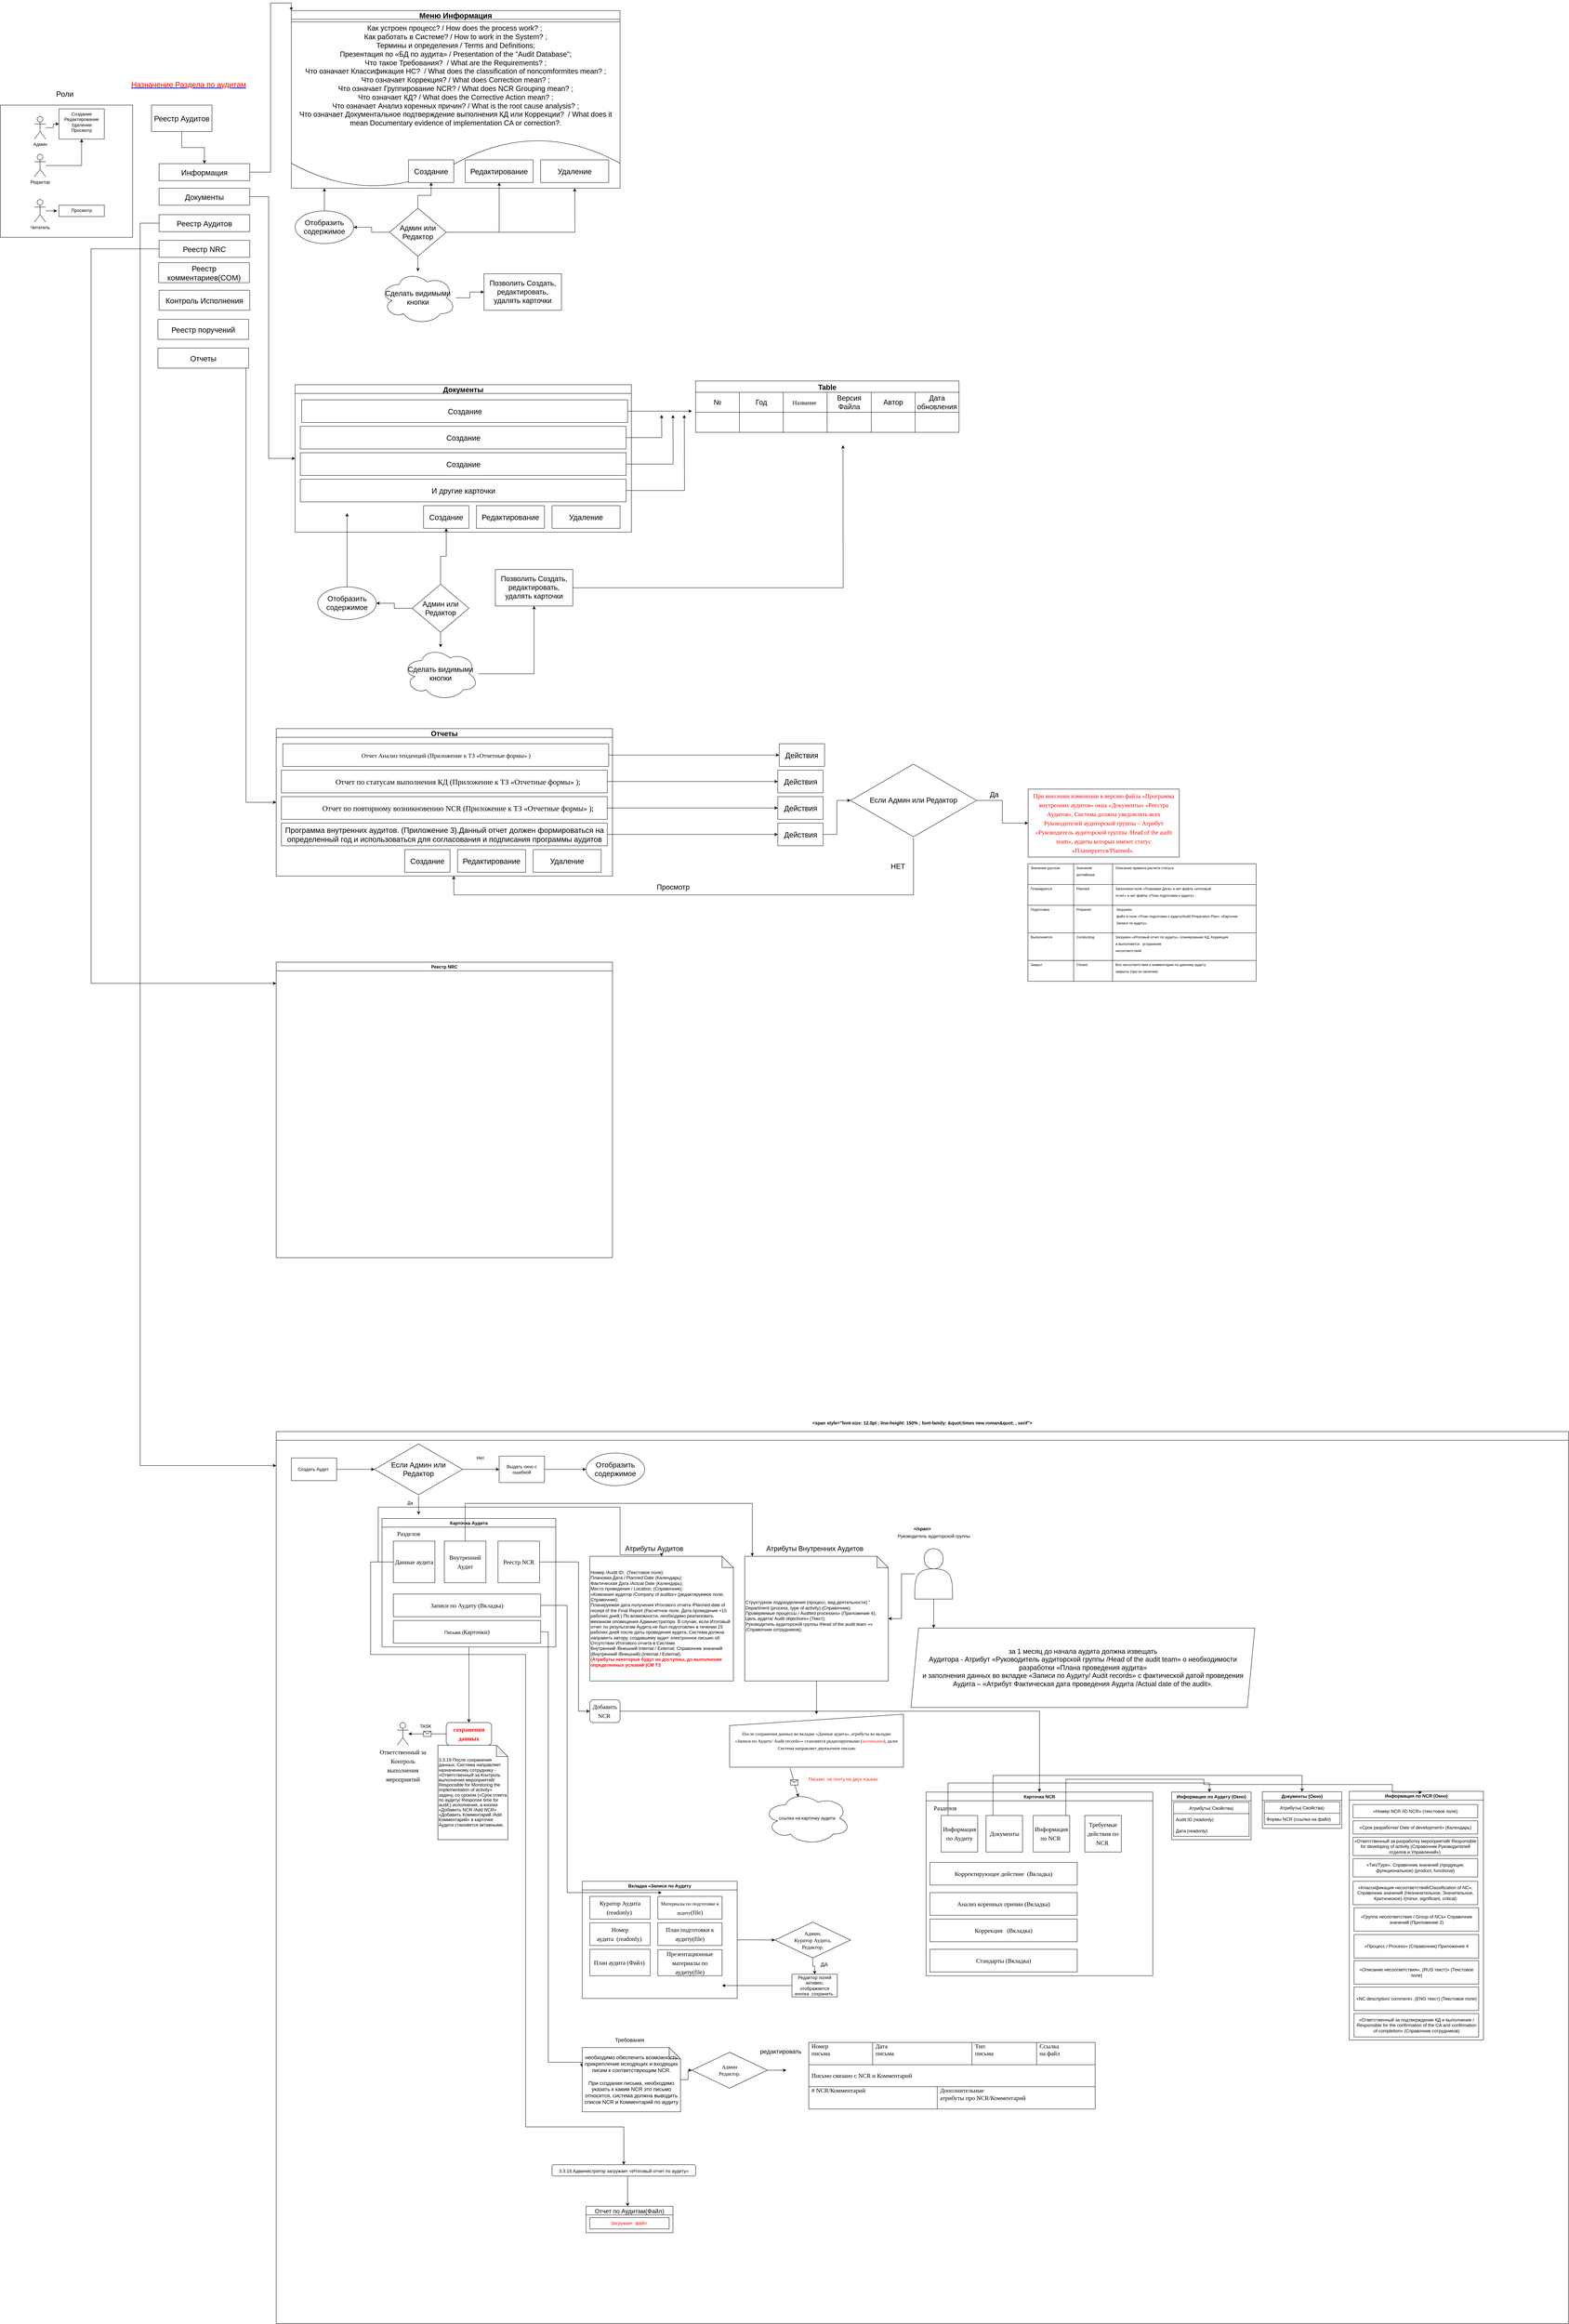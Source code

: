 <mxfile version="17.4.0" type="github">
  <diagram name="Page-1" id="e7e014a7-5840-1c2e-5031-d8a46d1fe8dd">
    <mxGraphModel dx="2262" dy="1435" grid="1" gridSize="10" guides="1" tooltips="1" connect="1" arrows="1" fold="1" page="1" pageScale="1" pageWidth="1169" pageHeight="826" background="none" math="0" shadow="0">
      <root>
        <mxCell id="0" />
        <mxCell id="1" parent="0" />
        <mxCell id="Ozdj_CKaKpZc2hMSJWOS-74" value="Меню Информация" style="swimlane;fontSize=20;" parent="1" vertex="1">
          <mxGeometry x="720" y="-240" width="870" height="470" as="geometry" />
        </mxCell>
        <mxCell id="Ozdj_CKaKpZc2hMSJWOS-84" value="&lt;div&gt;Как устроен процесс? / How does the process work? ;&amp;nbsp;&lt;/div&gt;&lt;div&gt;Как работать в Системе? / How to work in the System? ;&lt;/div&gt;&lt;div&gt;Термины и определения / Terms and Definitions;&lt;/div&gt;&lt;div&gt;Презентация по «БД по аудита» / Presentation of the &quot;Audit Database&quot;;&lt;/div&gt;&lt;div&gt;Что такое Требования?&amp;nbsp; / What are the Requirements? ;&lt;/div&gt;&lt;div&gt;Что означает Классификация НС?&amp;nbsp; / What does the classification of noncomformites mean? ;&lt;/div&gt;&lt;div&gt;Что означает Коррекция? / What does Correction mean? ;&lt;/div&gt;&lt;div&gt;Что означает Группирование NCR? / What does NCR Grouping mean? ;&lt;/div&gt;&lt;div&gt;Что означает КД? / What does the Corrective Action mean? ;&lt;/div&gt;&lt;div&gt;Что означает Анализ коренных причин? / What is the root cause analysis? ;&lt;/div&gt;&lt;div&gt;Что означает Документальное подтверждение выполнения КД или Коррекции?&amp;nbsp; / What does it mean Documentary evidence of implementation CA or correction?.&lt;/div&gt;&lt;div&gt;&lt;br&gt;&lt;/div&gt;" style="shape=document;whiteSpace=wrap;html=1;boundedLbl=1;fontSize=19;" parent="Ozdj_CKaKpZc2hMSJWOS-74" vertex="1">
          <mxGeometry y="30" width="870" height="440" as="geometry" />
        </mxCell>
        <mxCell id="Ozdj_CKaKpZc2hMSJWOS-79" value="Создание" style="rounded=0;whiteSpace=wrap;html=1;fontSize=20;" parent="Ozdj_CKaKpZc2hMSJWOS-74" vertex="1">
          <mxGeometry x="310" y="395" width="120" height="60" as="geometry" />
        </mxCell>
        <mxCell id="Ozdj_CKaKpZc2hMSJWOS-80" value="Редактирование" style="rounded=0;whiteSpace=wrap;html=1;fontSize=20;" parent="Ozdj_CKaKpZc2hMSJWOS-74" vertex="1">
          <mxGeometry x="460" y="395" width="180" height="60" as="geometry" />
        </mxCell>
        <mxCell id="Ozdj_CKaKpZc2hMSJWOS-81" value="Удаление" style="rounded=0;whiteSpace=wrap;html=1;fontSize=20;" parent="Ozdj_CKaKpZc2hMSJWOS-74" vertex="1">
          <mxGeometry x="660" y="395" width="180" height="60" as="geometry" />
        </mxCell>
        <mxCell id="Ozdj_CKaKpZc2hMSJWOS-55" value="" style="whiteSpace=wrap;html=1;aspect=fixed;" parent="1" vertex="1">
          <mxGeometry x="-50" y="10" width="350" height="350" as="geometry" />
        </mxCell>
        <mxCell id="Ozdj_CKaKpZc2hMSJWOS-50" value="" style="edgeStyle=orthogonalEdgeStyle;rounded=0;orthogonalLoop=1;jettySize=auto;html=1;" parent="1" source="Ozdj_CKaKpZc2hMSJWOS-41" target="Ozdj_CKaKpZc2hMSJWOS-49" edge="1">
          <mxGeometry relative="1" as="geometry" />
        </mxCell>
        <mxCell id="Ozdj_CKaKpZc2hMSJWOS-41" value="Админ" style="shape=umlActor;verticalLabelPosition=bottom;verticalAlign=top;html=1;outlineConnect=0;" parent="1" vertex="1">
          <mxGeometry x="40" y="40" width="30" height="60" as="geometry" />
        </mxCell>
        <mxCell id="Ozdj_CKaKpZc2hMSJWOS-51" style="edgeStyle=orthogonalEdgeStyle;rounded=0;orthogonalLoop=1;jettySize=auto;html=1;entryX=0.5;entryY=1;entryDx=0;entryDy=0;" parent="1" source="Ozdj_CKaKpZc2hMSJWOS-42" target="Ozdj_CKaKpZc2hMSJWOS-49" edge="1">
          <mxGeometry relative="1" as="geometry" />
        </mxCell>
        <mxCell id="Ozdj_CKaKpZc2hMSJWOS-42" value="Редактор" style="shape=umlActor;verticalLabelPosition=bottom;verticalAlign=top;html=1;outlineConnect=0;" parent="1" vertex="1">
          <mxGeometry x="40" y="140" width="30" height="60" as="geometry" />
        </mxCell>
        <mxCell id="Ozdj_CKaKpZc2hMSJWOS-54" style="edgeStyle=orthogonalEdgeStyle;rounded=0;orthogonalLoop=1;jettySize=auto;html=1;" parent="1" source="Ozdj_CKaKpZc2hMSJWOS-43" edge="1">
          <mxGeometry relative="1" as="geometry">
            <mxPoint x="100" y="290" as="targetPoint" />
          </mxGeometry>
        </mxCell>
        <mxCell id="Ozdj_CKaKpZc2hMSJWOS-43" value="Читатель" style="shape=umlActor;verticalLabelPosition=bottom;verticalAlign=top;html=1;outlineConnect=0;" parent="1" vertex="1">
          <mxGeometry x="40" y="260" width="30" height="60" as="geometry" />
        </mxCell>
        <mxCell id="Ozdj_CKaKpZc2hMSJWOS-49" value="Создание&lt;br&gt;Редактирование&lt;br&gt;Удаление&lt;br&gt;Просмотр" style="whiteSpace=wrap;html=1;verticalAlign=top;fillColor=rgb(255, 255, 255);strokeColor=rgb(0, 0, 0);fontColor=rgb(0, 0, 0);" parent="1" vertex="1">
          <mxGeometry x="105" y="20" width="120" height="80" as="geometry" />
        </mxCell>
        <mxCell id="Ozdj_CKaKpZc2hMSJWOS-52" value="Просмотр" style="whiteSpace=wrap;html=1;verticalAlign=top;fillColor=rgb(255, 255, 255);strokeColor=rgb(0, 0, 0);fontColor=rgb(0, 0, 0);" parent="1" vertex="1">
          <mxGeometry x="105" y="275" width="120" height="30" as="geometry" />
        </mxCell>
        <mxCell id="Ozdj_CKaKpZc2hMSJWOS-56" value="Роли" style="text;html=1;align=center;verticalAlign=middle;resizable=0;points=[];autosize=1;strokeColor=none;fillColor=none;fontSize=20;" parent="1" vertex="1">
          <mxGeometry x="90" y="-35" width="60" height="30" as="geometry" />
        </mxCell>
        <mxCell id="Ozdj_CKaKpZc2hMSJWOS-60" value="" style="edgeStyle=orthogonalEdgeStyle;rounded=0;orthogonalLoop=1;jettySize=auto;html=1;fontSize=20;" parent="1" source="Ozdj_CKaKpZc2hMSJWOS-57" target="Ozdj_CKaKpZc2hMSJWOS-59" edge="1">
          <mxGeometry relative="1" as="geometry" />
        </mxCell>
        <mxCell id="Ozdj_CKaKpZc2hMSJWOS-57" value="Реестр Аудитов" style="html=1;whiteSpace=wrap;container=1;recursiveResize=0;collapsible=0;fontSize=20;" parent="1" vertex="1">
          <mxGeometry x="350" y="10" width="160" height="70" as="geometry" />
        </mxCell>
        <mxCell id="Ozdj_CKaKpZc2hMSJWOS-76" style="edgeStyle=orthogonalEdgeStyle;rounded=0;orthogonalLoop=1;jettySize=auto;html=1;entryX=0;entryY=0;entryDx=0;entryDy=0;fontSize=20;" parent="1" source="Ozdj_CKaKpZc2hMSJWOS-59" target="Ozdj_CKaKpZc2hMSJWOS-74" edge="1">
          <mxGeometry relative="1" as="geometry" />
        </mxCell>
        <mxCell id="Ozdj_CKaKpZc2hMSJWOS-59" value="Информация" style="whiteSpace=wrap;html=1;fontSize=20;fillColor=rgb(255, 255, 255);strokeColor=rgb(0, 0, 0);fontColor=rgb(0, 0, 0);" parent="1" vertex="1">
          <mxGeometry x="370" y="165" width="240" height="45" as="geometry" />
        </mxCell>
        <mxCell id="Ozdj_CKaKpZc2hMSJWOS-61" value="&lt;p class=&quot;2&quot; style=&quot;margin-top: 0cm&quot;&gt;&amp;nbsp;&lt;a href=&quot;http://www.rugost.com/index.php?option=com_content&amp;amp;task=view&amp;amp;id=107&amp;amp;Itemid=62#2_1&quot;&gt;&lt;span style=&quot;color: red&quot;&gt;Назначение &lt;/span&gt;&lt;span style=&quot;color: red&quot;&gt;Раздела по аудитам&lt;/span&gt;&lt;/a&gt;&lt;a name=&quot;_Toc267580743&quot;&gt;&lt;/a&gt;&lt;a name=&quot;_Toc269888542&quot;&gt;&lt;/a&gt;&lt;a name=&quot;_Toc374097100&quot;&gt;&lt;/a&gt;&lt;a name=&quot;_Toc506370060&quot;&gt;&lt;/a&gt;&lt;/p&gt;" style="text;html=1;align=center;verticalAlign=middle;resizable=0;points=[];autosize=1;strokeColor=none;fillColor=none;fontSize=20;" parent="1" vertex="1">
          <mxGeometry x="280" y="-60" width="330" height="50" as="geometry" />
        </mxCell>
        <mxCell id="Ozdj_CKaKpZc2hMSJWOS-98" style="edgeStyle=orthogonalEdgeStyle;rounded=0;orthogonalLoop=1;jettySize=auto;html=1;fontSize=19;" parent="1" source="Ozdj_CKaKpZc2hMSJWOS-62" target="Ozdj_CKaKpZc2hMSJWOS-99" edge="1">
          <mxGeometry relative="1" as="geometry">
            <mxPoint x="710" y="720" as="targetPoint" />
            <Array as="points">
              <mxPoint x="660" y="252" />
            </Array>
          </mxGeometry>
        </mxCell>
        <mxCell id="Ozdj_CKaKpZc2hMSJWOS-62" value="Документы" style="whiteSpace=wrap;html=1;fontSize=20;fillColor=rgb(255, 255, 255);strokeColor=rgb(0, 0, 0);fontColor=rgb(0, 0, 0);" parent="1" vertex="1">
          <mxGeometry x="370" y="230" width="240" height="45" as="geometry" />
        </mxCell>
        <mxCell id="wRWt6j39sygdWoFdBQNQ-3" style="edgeStyle=orthogonalEdgeStyle;rounded=0;orthogonalLoop=1;jettySize=auto;html=1;" edge="1" parent="1" source="Ozdj_CKaKpZc2hMSJWOS-63">
          <mxGeometry relative="1" as="geometry">
            <mxPoint x="680" y="3610" as="targetPoint" />
            <Array as="points">
              <mxPoint x="320" y="322" />
              <mxPoint x="320" y="3610" />
            </Array>
          </mxGeometry>
        </mxCell>
        <mxCell id="Ozdj_CKaKpZc2hMSJWOS-63" value="Реестр Аудитов" style="whiteSpace=wrap;html=1;fontSize=20;fillColor=rgb(255, 255, 255);strokeColor=rgb(0, 0, 0);fontColor=rgb(0, 0, 0);" parent="1" vertex="1">
          <mxGeometry x="370" y="300" width="240" height="45" as="geometry" />
        </mxCell>
        <mxCell id="wRWt6j39sygdWoFdBQNQ-1" style="edgeStyle=orthogonalEdgeStyle;rounded=0;orthogonalLoop=1;jettySize=auto;html=1;" edge="1" parent="1" source="Ozdj_CKaKpZc2hMSJWOS-64">
          <mxGeometry relative="1" as="geometry">
            <mxPoint x="680" y="2334" as="targetPoint" />
            <Array as="points">
              <mxPoint x="190" y="390" />
              <mxPoint x="190" y="2334" />
            </Array>
          </mxGeometry>
        </mxCell>
        <mxCell id="Ozdj_CKaKpZc2hMSJWOS-64" value="Реестр NRC" style="whiteSpace=wrap;html=1;fontSize=20;fillColor=rgb(255, 255, 255);strokeColor=rgb(0, 0, 0);fontColor=rgb(0, 0, 0);" parent="1" vertex="1">
          <mxGeometry x="370" y="368" width="240" height="45" as="geometry" />
        </mxCell>
        <mxCell id="Ozdj_CKaKpZc2hMSJWOS-65" value="Реестр комментариев(COM)" style="whiteSpace=wrap;html=1;fontSize=20;fillColor=rgb(255, 255, 255);strokeColor=rgb(0, 0, 0);fontColor=rgb(0, 0, 0);" parent="1" vertex="1">
          <mxGeometry x="369" y="427" width="240" height="53" as="geometry" />
        </mxCell>
        <mxCell id="Ozdj_CKaKpZc2hMSJWOS-66" value="Контроль Исполнения" style="whiteSpace=wrap;html=1;fontSize=20;fillColor=rgb(255, 255, 255);strokeColor=rgb(0, 0, 0);fontColor=rgb(0, 0, 0);" parent="1" vertex="1">
          <mxGeometry x="370" y="500" width="240" height="53" as="geometry" />
        </mxCell>
        <mxCell id="Ozdj_CKaKpZc2hMSJWOS-67" value="Реестр поручений" style="whiteSpace=wrap;html=1;fontSize=20;fillColor=rgb(255, 255, 255);strokeColor=rgb(0, 0, 0);fontColor=rgb(0, 0, 0);" parent="1" vertex="1">
          <mxGeometry x="367" y="577" width="240" height="53" as="geometry" />
        </mxCell>
        <mxCell id="Ozdj_CKaKpZc2hMSJWOS-187" style="edgeStyle=orthogonalEdgeStyle;rounded=0;orthogonalLoop=1;jettySize=auto;html=1;fontSize=19;" parent="1" source="Ozdj_CKaKpZc2hMSJWOS-68" target="Ozdj_CKaKpZc2hMSJWOS-188" edge="1">
          <mxGeometry relative="1" as="geometry">
            <mxPoint x="650" y="1660" as="targetPoint" />
            <Array as="points">
              <mxPoint x="600" y="1855" />
            </Array>
          </mxGeometry>
        </mxCell>
        <mxCell id="Ozdj_CKaKpZc2hMSJWOS-68" value="Отчеты" style="whiteSpace=wrap;html=1;fontSize=20;fillColor=rgb(255, 255, 255);strokeColor=rgb(0, 0, 0);fontColor=rgb(0, 0, 0);" parent="1" vertex="1">
          <mxGeometry x="367" y="653" width="240" height="53" as="geometry" />
        </mxCell>
        <mxCell id="Ozdj_CKaKpZc2hMSJWOS-86" value="" style="edgeStyle=orthogonalEdgeStyle;rounded=0;orthogonalLoop=1;jettySize=auto;html=1;fontSize=19;" parent="1" source="Ozdj_CKaKpZc2hMSJWOS-85" target="Ozdj_CKaKpZc2hMSJWOS-79" edge="1">
          <mxGeometry relative="1" as="geometry" />
        </mxCell>
        <mxCell id="Ozdj_CKaKpZc2hMSJWOS-87" style="edgeStyle=orthogonalEdgeStyle;rounded=0;orthogonalLoop=1;jettySize=auto;html=1;fontSize=19;" parent="1" source="Ozdj_CKaKpZc2hMSJWOS-85" target="Ozdj_CKaKpZc2hMSJWOS-80" edge="1">
          <mxGeometry relative="1" as="geometry" />
        </mxCell>
        <mxCell id="Ozdj_CKaKpZc2hMSJWOS-88" style="edgeStyle=orthogonalEdgeStyle;rounded=0;orthogonalLoop=1;jettySize=auto;html=1;fontSize=19;" parent="1" source="Ozdj_CKaKpZc2hMSJWOS-85" edge="1">
          <mxGeometry relative="1" as="geometry">
            <mxPoint x="1470" y="230" as="targetPoint" />
          </mxGeometry>
        </mxCell>
        <mxCell id="Ozdj_CKaKpZc2hMSJWOS-94" value="" style="edgeStyle=orthogonalEdgeStyle;rounded=0;orthogonalLoop=1;jettySize=auto;html=1;fontSize=19;" parent="1" source="Ozdj_CKaKpZc2hMSJWOS-85" target="Ozdj_CKaKpZc2hMSJWOS-93" edge="1">
          <mxGeometry relative="1" as="geometry" />
        </mxCell>
        <mxCell id="Ozdj_CKaKpZc2hMSJWOS-97" value="" style="edgeStyle=orthogonalEdgeStyle;rounded=0;orthogonalLoop=1;jettySize=auto;html=1;fontSize=19;" parent="1" source="Ozdj_CKaKpZc2hMSJWOS-85" target="Ozdj_CKaKpZc2hMSJWOS-96" edge="1">
          <mxGeometry relative="1" as="geometry" />
        </mxCell>
        <mxCell id="Ozdj_CKaKpZc2hMSJWOS-85" value="Админ или Редактор" style="rhombus;whiteSpace=wrap;html=1;fontSize=19;" parent="1" vertex="1">
          <mxGeometry x="980" y="283" width="150" height="127" as="geometry" />
        </mxCell>
        <mxCell id="Ozdj_CKaKpZc2hMSJWOS-89" value="Позволить Создать, редактировать, удалять карточки" style="whiteSpace=wrap;html=1;fontSize=19;fillColor=rgb(255, 255, 255);strokeColor=rgb(0, 0, 0);fontColor=rgb(0, 0, 0);" parent="1" vertex="1">
          <mxGeometry x="1230" y="456.5" width="205" height="96.5" as="geometry" />
        </mxCell>
        <mxCell id="Ozdj_CKaKpZc2hMSJWOS-95" value="" style="edgeStyle=orthogonalEdgeStyle;rounded=0;orthogonalLoop=1;jettySize=auto;html=1;fontSize=19;" parent="1" source="Ozdj_CKaKpZc2hMSJWOS-93" target="Ozdj_CKaKpZc2hMSJWOS-89" edge="1">
          <mxGeometry relative="1" as="geometry" />
        </mxCell>
        <mxCell id="Ozdj_CKaKpZc2hMSJWOS-93" value="Сделать видимыми кнопки" style="ellipse;shape=cloud;whiteSpace=wrap;html=1;fontSize=19;fillColor=rgb(255, 255, 255);strokeColor=rgb(0, 0, 0);fontColor=rgb(0, 0, 0);" parent="1" vertex="1">
          <mxGeometry x="955" y="450" width="200" height="140" as="geometry" />
        </mxCell>
        <mxCell id="Ozdj_CKaKpZc2hMSJWOS-185" style="edgeStyle=orthogonalEdgeStyle;rounded=0;orthogonalLoop=1;jettySize=auto;html=1;fontSize=19;" parent="1" source="Ozdj_CKaKpZc2hMSJWOS-96" edge="1">
          <mxGeometry relative="1" as="geometry">
            <mxPoint x="807.5" y="230" as="targetPoint" />
          </mxGeometry>
        </mxCell>
        <mxCell id="Ozdj_CKaKpZc2hMSJWOS-96" value="Отобразить содержимое" style="ellipse;whiteSpace=wrap;html=1;fontSize=19;fillColor=rgb(255, 255, 255);strokeColor=rgb(0, 0, 0);fontColor=rgb(0, 0, 0);" parent="1" vertex="1">
          <mxGeometry x="730" y="290" width="155" height="86.5" as="geometry" />
        </mxCell>
        <mxCell id="Ozdj_CKaKpZc2hMSJWOS-99" value="Документы" style="swimlane;fontSize=19;" parent="1" vertex="1">
          <mxGeometry x="730" y="750" width="890" height="390" as="geometry" />
        </mxCell>
        <mxCell id="Ozdj_CKaKpZc2hMSJWOS-112" value="Создание" style="rounded=0;whiteSpace=wrap;html=1;fontSize=20;" parent="Ozdj_CKaKpZc2hMSJWOS-99" vertex="1">
          <mxGeometry x="17.5" y="40" width="862.5" height="60" as="geometry" />
        </mxCell>
        <mxCell id="Ozdj_CKaKpZc2hMSJWOS-113" value="Создание" style="rounded=0;whiteSpace=wrap;html=1;fontSize=20;" parent="Ozdj_CKaKpZc2hMSJWOS-99" vertex="1">
          <mxGeometry x="13.75" y="110" width="862.5" height="60" as="geometry" />
        </mxCell>
        <mxCell id="Ozdj_CKaKpZc2hMSJWOS-114" value="Создание" style="rounded=0;whiteSpace=wrap;html=1;fontSize=20;" parent="Ozdj_CKaKpZc2hMSJWOS-99" vertex="1">
          <mxGeometry x="13.75" y="180" width="862.5" height="60" as="geometry" />
        </mxCell>
        <mxCell id="Ozdj_CKaKpZc2hMSJWOS-115" value="И другие карточки" style="rounded=0;whiteSpace=wrap;html=1;fontSize=20;" parent="Ozdj_CKaKpZc2hMSJWOS-99" vertex="1">
          <mxGeometry x="13.75" y="250" width="862.5" height="60" as="geometry" />
        </mxCell>
        <mxCell id="Ozdj_CKaKpZc2hMSJWOS-103" value="Удаление" style="rounded=0;whiteSpace=wrap;html=1;fontSize=20;" parent="Ozdj_CKaKpZc2hMSJWOS-99" vertex="1">
          <mxGeometry x="680" y="320" width="180" height="60" as="geometry" />
        </mxCell>
        <mxCell id="Ozdj_CKaKpZc2hMSJWOS-102" value="Редактирование" style="rounded=0;whiteSpace=wrap;html=1;fontSize=20;" parent="Ozdj_CKaKpZc2hMSJWOS-99" vertex="1">
          <mxGeometry x="480" y="320" width="180" height="60" as="geometry" />
        </mxCell>
        <mxCell id="Ozdj_CKaKpZc2hMSJWOS-101" value="Создание" style="rounded=0;whiteSpace=wrap;html=1;fontSize=20;" parent="Ozdj_CKaKpZc2hMSJWOS-99" vertex="1">
          <mxGeometry x="340" y="320" width="120" height="60" as="geometry" />
        </mxCell>
        <mxCell id="Ozdj_CKaKpZc2hMSJWOS-108" style="edgeStyle=orthogonalEdgeStyle;rounded=0;orthogonalLoop=1;jettySize=auto;html=1;fontSize=19;" parent="1" source="Ozdj_CKaKpZc2hMSJWOS-104" target="Ozdj_CKaKpZc2hMSJWOS-101" edge="1">
          <mxGeometry relative="1" as="geometry">
            <mxPoint x="1115" y="1220" as="targetPoint" />
          </mxGeometry>
        </mxCell>
        <mxCell id="Ozdj_CKaKpZc2hMSJWOS-109" value="" style="edgeStyle=orthogonalEdgeStyle;rounded=0;orthogonalLoop=1;jettySize=auto;html=1;fontSize=19;" parent="1" source="Ozdj_CKaKpZc2hMSJWOS-104" target="Ozdj_CKaKpZc2hMSJWOS-107" edge="1">
          <mxGeometry relative="1" as="geometry" />
        </mxCell>
        <mxCell id="Ozdj_CKaKpZc2hMSJWOS-110" value="" style="edgeStyle=orthogonalEdgeStyle;rounded=0;orthogonalLoop=1;jettySize=auto;html=1;fontSize=19;" parent="1" source="Ozdj_CKaKpZc2hMSJWOS-104" target="Ozdj_CKaKpZc2hMSJWOS-106" edge="1">
          <mxGeometry relative="1" as="geometry" />
        </mxCell>
        <mxCell id="Ozdj_CKaKpZc2hMSJWOS-104" value="Админ или Редактор" style="rhombus;whiteSpace=wrap;html=1;fontSize=19;" parent="1" vertex="1">
          <mxGeometry x="1040" y="1278" width="150" height="127" as="geometry" />
        </mxCell>
        <mxCell id="Ozdj_CKaKpZc2hMSJWOS-186" style="edgeStyle=orthogonalEdgeStyle;rounded=0;orthogonalLoop=1;jettySize=auto;html=1;fontSize=19;" parent="1" source="Ozdj_CKaKpZc2hMSJWOS-105" edge="1">
          <mxGeometry relative="1" as="geometry">
            <mxPoint x="2180" y="910" as="targetPoint" />
          </mxGeometry>
        </mxCell>
        <mxCell id="Ozdj_CKaKpZc2hMSJWOS-105" value="Позволить Создать, редактировать, удалять карточки" style="whiteSpace=wrap;html=1;fontSize=19;fillColor=rgb(255, 255, 255);strokeColor=rgb(0, 0, 0);fontColor=rgb(0, 0, 0);" parent="1" vertex="1">
          <mxGeometry x="1260" y="1239" width="205" height="96.5" as="geometry" />
        </mxCell>
        <mxCell id="Ozdj_CKaKpZc2hMSJWOS-111" value="" style="edgeStyle=orthogonalEdgeStyle;rounded=0;orthogonalLoop=1;jettySize=auto;html=1;fontSize=19;" parent="1" source="Ozdj_CKaKpZc2hMSJWOS-106" target="Ozdj_CKaKpZc2hMSJWOS-105" edge="1">
          <mxGeometry relative="1" as="geometry" />
        </mxCell>
        <mxCell id="Ozdj_CKaKpZc2hMSJWOS-106" value="Сделать видимыми кнопки" style="ellipse;shape=cloud;whiteSpace=wrap;html=1;fontSize=19;fillColor=rgb(255, 255, 255);strokeColor=rgb(0, 0, 0);fontColor=rgb(0, 0, 0);" parent="1" vertex="1">
          <mxGeometry x="1015" y="1445" width="200" height="140" as="geometry" />
        </mxCell>
        <mxCell id="Ozdj_CKaKpZc2hMSJWOS-184" style="edgeStyle=orthogonalEdgeStyle;rounded=0;orthogonalLoop=1;jettySize=auto;html=1;fontSize=19;" parent="1" source="Ozdj_CKaKpZc2hMSJWOS-107" edge="1">
          <mxGeometry relative="1" as="geometry">
            <mxPoint x="867.5" y="1090" as="targetPoint" />
          </mxGeometry>
        </mxCell>
        <mxCell id="Ozdj_CKaKpZc2hMSJWOS-107" value="Отобразить содержимое" style="ellipse;whiteSpace=wrap;html=1;fontSize=19;fillColor=rgb(255, 255, 255);strokeColor=rgb(0, 0, 0);fontColor=rgb(0, 0, 0);" parent="1" vertex="1">
          <mxGeometry x="790" y="1285" width="155" height="86.5" as="geometry" />
        </mxCell>
        <mxCell id="Ozdj_CKaKpZc2hMSJWOS-164" value="Table" style="shape=table;startSize=30;container=1;collapsible=0;childLayout=tableLayout;fontStyle=1;align=center;fontSize=19;rounded=0;shadow=0;" parent="1" vertex="1">
          <mxGeometry x="1790" y="740" width="697" height="136" as="geometry" />
        </mxCell>
        <mxCell id="Ozdj_CKaKpZc2hMSJWOS-165" value="" style="shape=tableRow;horizontal=0;startSize=0;swimlaneHead=0;swimlaneBody=0;top=0;left=0;bottom=0;right=0;collapsible=0;dropTarget=0;fillColor=none;points=[[0,0.5],[1,0.5]];portConstraint=eastwest;fontSize=19;" parent="Ozdj_CKaKpZc2hMSJWOS-164" vertex="1">
          <mxGeometry y="30" width="697" height="53" as="geometry" />
        </mxCell>
        <mxCell id="Ozdj_CKaKpZc2hMSJWOS-166" value="№" style="shape=partialRectangle;html=1;whiteSpace=wrap;connectable=0;fillColor=none;top=0;left=0;bottom=0;right=0;overflow=hidden;fontSize=19;" parent="Ozdj_CKaKpZc2hMSJWOS-165" vertex="1">
          <mxGeometry width="116" height="53" as="geometry">
            <mxRectangle width="116" height="53" as="alternateBounds" />
          </mxGeometry>
        </mxCell>
        <mxCell id="Ozdj_CKaKpZc2hMSJWOS-167" value="Год" style="shape=partialRectangle;html=1;whiteSpace=wrap;connectable=0;fillColor=none;top=0;left=0;bottom=0;right=0;overflow=hidden;fontSize=19;" parent="Ozdj_CKaKpZc2hMSJWOS-165" vertex="1">
          <mxGeometry x="116" width="116" height="53" as="geometry">
            <mxRectangle width="116" height="53" as="alternateBounds" />
          </mxGeometry>
        </mxCell>
        <mxCell id="Ozdj_CKaKpZc2hMSJWOS-168" value="&lt;span style=&quot;font-size: 12.0pt ; line-height: 150% ; font-family: &amp;#34;times new roman&amp;#34; , serif&quot;&gt;Название&amp;nbsp;&lt;/span&gt;" style="shape=partialRectangle;html=1;whiteSpace=wrap;connectable=0;fillColor=none;top=0;left=0;bottom=0;right=0;overflow=hidden;fontSize=19;" parent="Ozdj_CKaKpZc2hMSJWOS-165" vertex="1">
          <mxGeometry x="232" width="116" height="53" as="geometry">
            <mxRectangle width="116" height="53" as="alternateBounds" />
          </mxGeometry>
        </mxCell>
        <mxCell id="Ozdj_CKaKpZc2hMSJWOS-169" value="Версия Файла" style="shape=partialRectangle;html=1;whiteSpace=wrap;connectable=0;fillColor=none;top=0;left=0;bottom=0;right=0;overflow=hidden;fontSize=19;" parent="Ozdj_CKaKpZc2hMSJWOS-165" vertex="1">
          <mxGeometry x="348" width="117" height="53" as="geometry">
            <mxRectangle width="117" height="53" as="alternateBounds" />
          </mxGeometry>
        </mxCell>
        <mxCell id="Ozdj_CKaKpZc2hMSJWOS-170" value="Автор" style="shape=partialRectangle;html=1;whiteSpace=wrap;connectable=0;fillColor=none;top=0;left=0;bottom=0;right=0;overflow=hidden;fontSize=19;" parent="Ozdj_CKaKpZc2hMSJWOS-165" vertex="1">
          <mxGeometry x="465" width="116" height="53" as="geometry">
            <mxRectangle width="116" height="53" as="alternateBounds" />
          </mxGeometry>
        </mxCell>
        <mxCell id="Ozdj_CKaKpZc2hMSJWOS-171" value="Дата обновления" style="shape=partialRectangle;html=1;whiteSpace=wrap;connectable=0;fillColor=none;top=0;left=0;bottom=0;right=0;overflow=hidden;fontSize=19;" parent="Ozdj_CKaKpZc2hMSJWOS-165" vertex="1">
          <mxGeometry x="581" width="116" height="53" as="geometry">
            <mxRectangle width="116" height="53" as="alternateBounds" />
          </mxGeometry>
        </mxCell>
        <mxCell id="Ozdj_CKaKpZc2hMSJWOS-172" style="shape=tableRow;horizontal=0;startSize=0;swimlaneHead=0;swimlaneBody=0;top=0;left=0;bottom=0;right=0;collapsible=0;dropTarget=0;fillColor=none;points=[[0,0.5],[1,0.5]];portConstraint=eastwest;fontSize=19;" parent="Ozdj_CKaKpZc2hMSJWOS-164" vertex="1">
          <mxGeometry y="83" width="697" height="53" as="geometry" />
        </mxCell>
        <mxCell id="Ozdj_CKaKpZc2hMSJWOS-173" style="shape=partialRectangle;html=1;whiteSpace=wrap;connectable=0;fillColor=none;top=0;left=0;bottom=0;right=0;overflow=hidden;fontSize=19;" parent="Ozdj_CKaKpZc2hMSJWOS-172" vertex="1">
          <mxGeometry width="116" height="53" as="geometry">
            <mxRectangle width="116" height="53" as="alternateBounds" />
          </mxGeometry>
        </mxCell>
        <mxCell id="Ozdj_CKaKpZc2hMSJWOS-174" style="shape=partialRectangle;html=1;whiteSpace=wrap;connectable=0;fillColor=none;top=0;left=0;bottom=0;right=0;overflow=hidden;fontSize=19;" parent="Ozdj_CKaKpZc2hMSJWOS-172" vertex="1">
          <mxGeometry x="116" width="116" height="53" as="geometry">
            <mxRectangle width="116" height="53" as="alternateBounds" />
          </mxGeometry>
        </mxCell>
        <mxCell id="Ozdj_CKaKpZc2hMSJWOS-175" style="shape=partialRectangle;html=1;whiteSpace=wrap;connectable=0;fillColor=none;top=0;left=0;bottom=0;right=0;overflow=hidden;fontSize=19;" parent="Ozdj_CKaKpZc2hMSJWOS-172" vertex="1">
          <mxGeometry x="232" width="116" height="53" as="geometry">
            <mxRectangle width="116" height="53" as="alternateBounds" />
          </mxGeometry>
        </mxCell>
        <mxCell id="Ozdj_CKaKpZc2hMSJWOS-176" style="shape=partialRectangle;html=1;whiteSpace=wrap;connectable=0;fillColor=none;top=0;left=0;bottom=0;right=0;overflow=hidden;fontSize=19;" parent="Ozdj_CKaKpZc2hMSJWOS-172" vertex="1">
          <mxGeometry x="348" width="117" height="53" as="geometry">
            <mxRectangle width="117" height="53" as="alternateBounds" />
          </mxGeometry>
        </mxCell>
        <mxCell id="Ozdj_CKaKpZc2hMSJWOS-177" style="shape=partialRectangle;html=1;whiteSpace=wrap;connectable=0;fillColor=none;top=0;left=0;bottom=0;right=0;overflow=hidden;fontSize=19;" parent="Ozdj_CKaKpZc2hMSJWOS-172" vertex="1">
          <mxGeometry x="465" width="116" height="53" as="geometry">
            <mxRectangle width="116" height="53" as="alternateBounds" />
          </mxGeometry>
        </mxCell>
        <mxCell id="Ozdj_CKaKpZc2hMSJWOS-178" style="shape=partialRectangle;html=1;whiteSpace=wrap;connectable=0;fillColor=none;top=0;left=0;bottom=0;right=0;overflow=hidden;fontSize=19;" parent="Ozdj_CKaKpZc2hMSJWOS-172" vertex="1">
          <mxGeometry x="581" width="116" height="53" as="geometry">
            <mxRectangle width="116" height="53" as="alternateBounds" />
          </mxGeometry>
        </mxCell>
        <mxCell id="Ozdj_CKaKpZc2hMSJWOS-179" style="edgeStyle=orthogonalEdgeStyle;rounded=0;orthogonalLoop=1;jettySize=auto;html=1;fontSize=19;entryX=-0.014;entryY=-0.057;entryDx=0;entryDy=0;entryPerimeter=0;" parent="1" source="Ozdj_CKaKpZc2hMSJWOS-112" target="Ozdj_CKaKpZc2hMSJWOS-172" edge="1">
          <mxGeometry relative="1" as="geometry" />
        </mxCell>
        <mxCell id="Ozdj_CKaKpZc2hMSJWOS-181" style="edgeStyle=orthogonalEdgeStyle;rounded=0;orthogonalLoop=1;jettySize=auto;html=1;fontSize=19;" parent="1" source="Ozdj_CKaKpZc2hMSJWOS-113" edge="1">
          <mxGeometry relative="1" as="geometry">
            <mxPoint x="1700" y="830" as="targetPoint" />
          </mxGeometry>
        </mxCell>
        <mxCell id="Ozdj_CKaKpZc2hMSJWOS-182" style="edgeStyle=orthogonalEdgeStyle;rounded=0;orthogonalLoop=1;jettySize=auto;html=1;fontSize=19;" parent="1" source="Ozdj_CKaKpZc2hMSJWOS-114" edge="1">
          <mxGeometry relative="1" as="geometry">
            <mxPoint x="1730" y="830" as="targetPoint" />
          </mxGeometry>
        </mxCell>
        <mxCell id="Ozdj_CKaKpZc2hMSJWOS-183" style="edgeStyle=orthogonalEdgeStyle;rounded=0;orthogonalLoop=1;jettySize=auto;html=1;fontSize=19;" parent="1" source="Ozdj_CKaKpZc2hMSJWOS-115" edge="1">
          <mxGeometry relative="1" as="geometry">
            <mxPoint x="1760" y="830" as="targetPoint" />
          </mxGeometry>
        </mxCell>
        <mxCell id="Ozdj_CKaKpZc2hMSJWOS-188" value="Отчеты" style="swimlane;fontSize=19;" parent="1" vertex="1">
          <mxGeometry x="680" y="1660" width="890" height="390" as="geometry" />
        </mxCell>
        <mxCell id="Ozdj_CKaKpZc2hMSJWOS-189" value="&lt;span style=&quot;font-size: 12.0pt ; line-height: 150% ; font-family: &amp;#34;times new roman&amp;#34; , serif&quot;&gt;Отчет Анализ тенденций (Приложение к ТЗ «Отчетные формы» )&lt;/span&gt;" style="rounded=0;whiteSpace=wrap;html=1;fontSize=20;" parent="Ozdj_CKaKpZc2hMSJWOS-188" vertex="1">
          <mxGeometry x="17.5" y="40" width="862.5" height="60" as="geometry" />
        </mxCell>
        <mxCell id="Ozdj_CKaKpZc2hMSJWOS-190" value="&lt;p class=&quot;MsoListParagraph&quot; style=&quot;margin-top: 0cm ; margin-right: 0cm ; margin-bottom: 0cm ; margin-left: 71.45pt ; margin-bottom: 0.0pt ; text-indent: -18.0pt ; line-height: 150%&quot;&gt;&lt;span style=&quot;font-family: &amp;#34;times new roman&amp;#34; , serif&quot;&gt;Отчет по статусам выполнения КД (Приложение к ТЗ «Отчетные формы» );&lt;/span&gt;&lt;/p&gt;" style="rounded=0;whiteSpace=wrap;html=1;fontSize=20;" parent="Ozdj_CKaKpZc2hMSJWOS-188" vertex="1">
          <mxGeometry x="13.75" y="110" width="862.5" height="60" as="geometry" />
        </mxCell>
        <mxCell id="Ozdj_CKaKpZc2hMSJWOS-191" value="&lt;p class=&quot;MsoListParagraph&quot; style=&quot;margin-top: 0cm ; margin-right: 0cm ; margin-bottom: 0cm ; margin-left: 71.45pt ; margin-bottom: 0.0pt ; text-indent: -18.0pt ; line-height: 150%&quot;&gt;&lt;span style=&quot;font-family: &amp;#34;times new roman&amp;#34; , serif&quot;&gt;Отчет по повторному возникновению NCR (Приложение к ТЗ «Отчетные формы» );&lt;/span&gt;&lt;/p&gt;" style="rounded=0;whiteSpace=wrap;html=1;fontSize=20;" parent="Ozdj_CKaKpZc2hMSJWOS-188" vertex="1">
          <mxGeometry x="13.75" y="180" width="862.5" height="60" as="geometry" />
        </mxCell>
        <mxCell id="Ozdj_CKaKpZc2hMSJWOS-192" value="Программа внутренних аудитов. (Приложение 3).Данный отчет должен формироваться на определенный год и использоваться для согласования и подписания программы аудитов" style="rounded=0;whiteSpace=wrap;html=1;fontSize=20;" parent="Ozdj_CKaKpZc2hMSJWOS-188" vertex="1">
          <mxGeometry x="13.75" y="250" width="862.5" height="60" as="geometry" />
        </mxCell>
        <mxCell id="Ozdj_CKaKpZc2hMSJWOS-193" value="Удаление" style="rounded=0;whiteSpace=wrap;html=1;fontSize=20;" parent="Ozdj_CKaKpZc2hMSJWOS-188" vertex="1">
          <mxGeometry x="680" y="320" width="180" height="60" as="geometry" />
        </mxCell>
        <mxCell id="Ozdj_CKaKpZc2hMSJWOS-194" value="Редактирование" style="rounded=0;whiteSpace=wrap;html=1;fontSize=20;" parent="Ozdj_CKaKpZc2hMSJWOS-188" vertex="1">
          <mxGeometry x="480" y="320" width="180" height="60" as="geometry" />
        </mxCell>
        <mxCell id="Ozdj_CKaKpZc2hMSJWOS-195" value="Создание" style="rounded=0;whiteSpace=wrap;html=1;fontSize=20;" parent="Ozdj_CKaKpZc2hMSJWOS-188" vertex="1">
          <mxGeometry x="340" y="320" width="120" height="60" as="geometry" />
        </mxCell>
        <mxCell id="Ozdj_CKaKpZc2hMSJWOS-196" value="Действия" style="whiteSpace=wrap;html=1;fontSize=20;fillColor=rgb(255, 255, 255);strokeColor=rgb(0, 0, 0);fontColor=rgb(0, 0, 0);rounded=0;" parent="1" vertex="1">
          <mxGeometry x="2011.25" y="1700" width="120" height="60" as="geometry" />
        </mxCell>
        <mxCell id="Ozdj_CKaKpZc2hMSJWOS-197" value="" style="edgeStyle=orthogonalEdgeStyle;rounded=0;orthogonalLoop=1;jettySize=auto;html=1;fontSize=19;" parent="1" source="Ozdj_CKaKpZc2hMSJWOS-189" target="Ozdj_CKaKpZc2hMSJWOS-196" edge="1">
          <mxGeometry relative="1" as="geometry" />
        </mxCell>
        <mxCell id="Ozdj_CKaKpZc2hMSJWOS-198" value="&lt;span&gt;Действия&lt;/span&gt;" style="whiteSpace=wrap;html=1;fontSize=20;fillColor=rgb(255, 255, 255);strokeColor=rgb(0, 0, 0);fontColor=rgb(0, 0, 0);rounded=0;" parent="1" vertex="1">
          <mxGeometry x="2007.5" y="1770" width="120" height="60" as="geometry" />
        </mxCell>
        <mxCell id="Ozdj_CKaKpZc2hMSJWOS-199" value="" style="edgeStyle=orthogonalEdgeStyle;rounded=0;orthogonalLoop=1;jettySize=auto;html=1;fontSize=19;" parent="1" source="Ozdj_CKaKpZc2hMSJWOS-190" target="Ozdj_CKaKpZc2hMSJWOS-198" edge="1">
          <mxGeometry relative="1" as="geometry" />
        </mxCell>
        <mxCell id="Ozdj_CKaKpZc2hMSJWOS-200" value="&lt;span&gt;Действия&lt;/span&gt;" style="whiteSpace=wrap;html=1;fontSize=20;fillColor=rgb(255, 255, 255);strokeColor=rgb(0, 0, 0);fontColor=rgb(0, 0, 0);rounded=0;" parent="1" vertex="1">
          <mxGeometry x="2007.5" y="1840" width="120" height="60" as="geometry" />
        </mxCell>
        <mxCell id="Ozdj_CKaKpZc2hMSJWOS-201" value="" style="edgeStyle=orthogonalEdgeStyle;rounded=0;orthogonalLoop=1;jettySize=auto;html=1;fontSize=19;" parent="1" source="Ozdj_CKaKpZc2hMSJWOS-191" target="Ozdj_CKaKpZc2hMSJWOS-200" edge="1">
          <mxGeometry relative="1" as="geometry" />
        </mxCell>
        <mxCell id="Ozdj_CKaKpZc2hMSJWOS-205" value="" style="edgeStyle=orthogonalEdgeStyle;rounded=0;orthogonalLoop=1;jettySize=auto;html=1;fontSize=19;" parent="1" source="Ozdj_CKaKpZc2hMSJWOS-202" target="Ozdj_CKaKpZc2hMSJWOS-204" edge="1">
          <mxGeometry relative="1" as="geometry" />
        </mxCell>
        <mxCell id="Ozdj_CKaKpZc2hMSJWOS-202" value="&lt;span&gt;Действия&lt;/span&gt;" style="whiteSpace=wrap;html=1;fontSize=20;fillColor=rgb(255, 255, 255);strokeColor=rgb(0, 0, 0);fontColor=rgb(0, 0, 0);rounded=0;" parent="1" vertex="1">
          <mxGeometry x="2007.5" y="1910" width="120" height="60" as="geometry" />
        </mxCell>
        <mxCell id="Ozdj_CKaKpZc2hMSJWOS-203" value="" style="edgeStyle=orthogonalEdgeStyle;rounded=0;orthogonalLoop=1;jettySize=auto;html=1;fontSize=19;" parent="1" source="Ozdj_CKaKpZc2hMSJWOS-192" target="Ozdj_CKaKpZc2hMSJWOS-202" edge="1">
          <mxGeometry relative="1" as="geometry" />
        </mxCell>
        <mxCell id="Ozdj_CKaKpZc2hMSJWOS-209" style="edgeStyle=orthogonalEdgeStyle;rounded=0;orthogonalLoop=1;jettySize=auto;html=1;fontSize=19;" parent="1" source="Ozdj_CKaKpZc2hMSJWOS-204" edge="1">
          <mxGeometry relative="1" as="geometry">
            <mxPoint x="1150" y="2050" as="targetPoint" />
            <Array as="points">
              <mxPoint x="2367" y="2100" />
              <mxPoint x="1150" y="2100" />
            </Array>
          </mxGeometry>
        </mxCell>
        <mxCell id="Ozdj_CKaKpZc2hMSJWOS-213" value="" style="edgeStyle=orthogonalEdgeStyle;rounded=0;orthogonalLoop=1;jettySize=auto;html=1;fontSize=19;" parent="1" source="Ozdj_CKaKpZc2hMSJWOS-204" target="Ozdj_CKaKpZc2hMSJWOS-212" edge="1">
          <mxGeometry relative="1" as="geometry" />
        </mxCell>
        <mxCell id="Ozdj_CKaKpZc2hMSJWOS-204" value="Если Админ или Редактор" style="html=1;whiteSpace=wrap;aspect=fixed;shape=isoRectangle;rounded=0;shadow=0;fontSize=19;" parent="1" vertex="1">
          <mxGeometry x="2200" y="1750" width="333.33" height="200" as="geometry" />
        </mxCell>
        <mxCell id="Ozdj_CKaKpZc2hMSJWOS-210" value="Просмотр" style="text;html=1;align=center;verticalAlign=middle;resizable=0;points=[];autosize=1;strokeColor=none;fillColor=none;fontSize=19;" parent="1" vertex="1">
          <mxGeometry x="1680" y="2065" width="100" height="30" as="geometry" />
        </mxCell>
        <mxCell id="Ozdj_CKaKpZc2hMSJWOS-211" value="НЕТ" style="text;html=1;align=center;verticalAlign=middle;resizable=0;points=[];autosize=1;strokeColor=none;fillColor=none;fontSize=19;" parent="1" vertex="1">
          <mxGeometry x="2300" y="2010" width="50" height="30" as="geometry" />
        </mxCell>
        <mxCell id="Ozdj_CKaKpZc2hMSJWOS-212" value="&lt;span style=&quot;line-height: 150% ; font-family: &amp;#34;times new roman&amp;#34; , serif ; color: red ; font-size: 12pt&quot;&gt;При внесении изменении в версию файла «Программа внутренних аудитов» окна «Документы» «Реестра Аудитов», Система должна уведомлять всех Руководителей аудиторской группы – Атрибут «Руководитель аудиторской группы /Head of the audit team», аудиты которых имеют статус «Планируется/Planned».&amp;nbsp;&lt;/span&gt;" style="whiteSpace=wrap;html=1;fontSize=19;fillColor=rgb(255, 255, 255);strokeColor=rgb(0, 0, 0);fontColor=rgb(0, 0, 0);rounded=0;shadow=0;" parent="1" vertex="1">
          <mxGeometry x="2670" y="1820" width="400" height="180" as="geometry" />
        </mxCell>
        <mxCell id="Ozdj_CKaKpZc2hMSJWOS-214" value="Да" style="text;html=1;align=center;verticalAlign=middle;resizable=0;points=[];autosize=1;strokeColor=none;fillColor=none;fontSize=19;" parent="1" vertex="1">
          <mxGeometry x="2560" y="1820" width="40" height="30" as="geometry" />
        </mxCell>
        <mxCell id="wRWt6j39sygdWoFdBQNQ-2" value="Реестр NRC" style="swimlane;" vertex="1" parent="1">
          <mxGeometry x="680" y="2278" width="890" height="782" as="geometry" />
        </mxCell>
        <mxCell id="wRWt6j39sygdWoFdBQNQ-4" value="&#xa;&#xa;&#xa;&#xa;&#xa;&#xa;&#xa;&#xa;&#xa;&#xa;&#xa;&#xa;&#xa;&#xa;&#xa;&#xa;&#xa;&#xa;&#xa;&lt;span style=&quot;font-size: 12.0pt ; line-height: 150% ; font-family: &amp;quot;times new roman&amp;quot; , serif&quot;&gt;&#xa; &#xa; &#xa;  &#xa;  &#xa;  &#xa;  &#xa;  &#xa;  &#xa;  &#xa;  &#xa;  &#xa;  &#xa;  &#xa;  &#xa; &#xa; &#xa; &#xa;&#xa; &#xa;&lt;/span&gt;&#xa;&#xa;&#xa;&#xa;" style="swimlane;" vertex="1" parent="1">
          <mxGeometry x="680" y="3520" width="3420" height="2360" as="geometry" />
        </mxCell>
        <mxCell id="wRWt6j39sygdWoFdBQNQ-5" value="Создать Аудит&amp;nbsp;" style="rounded=0;whiteSpace=wrap;html=1;" vertex="1" parent="wRWt6j39sygdWoFdBQNQ-4">
          <mxGeometry x="40" y="70" width="120" height="60" as="geometry" />
        </mxCell>
        <mxCell id="wRWt6j39sygdWoFdBQNQ-8" value="Если Админ или Редактор" style="html=1;whiteSpace=wrap;aspect=fixed;shape=isoRectangle;rounded=0;shadow=0;fontSize=19;" vertex="1" parent="wRWt6j39sygdWoFdBQNQ-4">
          <mxGeometry x="260" y="30" width="233.33" height="140" as="geometry" />
        </mxCell>
        <mxCell id="wRWt6j39sygdWoFdBQNQ-11" value="Отобразить содержимое" style="ellipse;whiteSpace=wrap;html=1;fontSize=19;fillColor=rgb(255, 255, 255);strokeColor=rgb(0, 0, 0);fontColor=rgb(0, 0, 0);" vertex="1" parent="wRWt6j39sygdWoFdBQNQ-4">
          <mxGeometry x="820" y="56.75" width="155" height="86.5" as="geometry" />
        </mxCell>
        <mxCell id="wRWt6j39sygdWoFdBQNQ-13" style="edgeStyle=orthogonalEdgeStyle;rounded=0;orthogonalLoop=1;jettySize=auto;html=1;entryX=0;entryY=0.5;entryDx=0;entryDy=0;" edge="1" parent="wRWt6j39sygdWoFdBQNQ-4" source="wRWt6j39sygdWoFdBQNQ-12" target="wRWt6j39sygdWoFdBQNQ-11">
          <mxGeometry relative="1" as="geometry" />
        </mxCell>
        <mxCell id="wRWt6j39sygdWoFdBQNQ-12" value="Выдать окно с ошибкой" style="rounded=0;whiteSpace=wrap;html=1;" vertex="1" parent="wRWt6j39sygdWoFdBQNQ-4">
          <mxGeometry x="590" y="65" width="120" height="70" as="geometry" />
        </mxCell>
        <mxCell id="wRWt6j39sygdWoFdBQNQ-16" value="Карточка Аудита" style="swimlane;" vertex="1" parent="wRWt6j39sygdWoFdBQNQ-4">
          <mxGeometry x="280" y="230" width="460" height="340" as="geometry" />
        </mxCell>
        <mxCell id="wRWt6j39sygdWoFdBQNQ-28" value="&lt;span style=&quot;font-size: 12.0pt ; line-height: 150% ; font-family: &amp;#34;times new roman&amp;#34; , serif&quot;&gt;Записи по Аудиту (Вкладка)&lt;/span&gt;" style="rounded=0;whiteSpace=wrap;html=1;" vertex="1" parent="wRWt6j39sygdWoFdBQNQ-16">
          <mxGeometry x="30" y="200" width="390" height="60" as="geometry" />
        </mxCell>
        <mxCell id="wRWt6j39sygdWoFdBQNQ-29" value="&lt;span style=&quot;font-size: 12.0pt ; line-height: 150% ; font-family: &amp;#34;times new roman&amp;#34; , serif&quot;&gt;Разделов&lt;/span&gt;" style="text;html=1;align=center;verticalAlign=middle;resizable=0;points=[];autosize=1;strokeColor=none;fillColor=none;" vertex="1" parent="wRWt6j39sygdWoFdBQNQ-16">
          <mxGeometry x="30" y="25" width="80" height="30" as="geometry" />
        </mxCell>
        <mxCell id="wRWt6j39sygdWoFdBQNQ-30" value="" style="group" vertex="1" connectable="0" parent="wRWt6j39sygdWoFdBQNQ-16">
          <mxGeometry x="30" y="60" width="387" height="110" as="geometry" />
        </mxCell>
        <mxCell id="wRWt6j39sygdWoFdBQNQ-21" value="&lt;span style=&quot;font-size: 12.0pt ; line-height: 150% ; font-family: &amp;#34;times new roman&amp;#34; , serif&quot;&gt;Данные&lt;/span&gt;&lt;span style=&quot;font-size: 12.0pt ; line-height: 150% ; font-family: &amp;#34;times new roman&amp;#34; , serif&quot;&gt; &lt;/span&gt;&lt;span style=&quot;font-size: 12.0pt ; line-height: 150% ; font-family: &amp;#34;times new roman&amp;#34; , serif&quot;&gt;аудита&lt;/span&gt;" style="whiteSpace=wrap;html=1;aspect=fixed;" vertex="1" parent="wRWt6j39sygdWoFdBQNQ-30">
          <mxGeometry width="110" height="110" as="geometry" />
        </mxCell>
        <mxCell id="wRWt6j39sygdWoFdBQNQ-25" value="&lt;span lang=&quot;EN-US&quot; style=&quot;font-size: 12.0pt ; line-height: 150% ; font-family: &amp;#34;times new roman&amp;#34; , serif&quot;&gt;Внутренний Аудит&lt;/span&gt;" style="whiteSpace=wrap;html=1;aspect=fixed;" vertex="1" parent="wRWt6j39sygdWoFdBQNQ-30">
          <mxGeometry x="135" width="110" height="110" as="geometry" />
        </mxCell>
        <mxCell id="wRWt6j39sygdWoFdBQNQ-26" value="&lt;span lang=&quot;EN-US&quot; style=&quot;font-size: 12.0pt ; line-height: 150% ; font-family: &amp;#34;times new roman&amp;#34; , serif&quot;&gt;Реестр NCR&lt;/span&gt;" style="whiteSpace=wrap;html=1;aspect=fixed;" vertex="1" parent="wRWt6j39sygdWoFdBQNQ-30">
          <mxGeometry x="277" width="110" height="110" as="geometry" />
        </mxCell>
        <mxCell id="wRWt6j39sygdWoFdBQNQ-31" value="Письма (&lt;span style=&quot;font-size: 12.0pt ; line-height: 150% ; font-family: &amp;#34;times new roman&amp;#34; , serif&quot;&gt;Карточки)&lt;/span&gt;" style="rounded=0;whiteSpace=wrap;html=1;" vertex="1" parent="wRWt6j39sygdWoFdBQNQ-16">
          <mxGeometry x="30" y="270" width="390" height="60" as="geometry" />
        </mxCell>
        <mxCell id="wRWt6j39sygdWoFdBQNQ-38" value="&lt;div&gt;Номер /Audit ID;&amp;nbsp; (Текстовое поле);&lt;/div&gt;&lt;div&gt;Плановая Дата / Planned Date (Календарь);&lt;/div&gt;&lt;div&gt;Фактическая Дата /Actual Date (Календарь);&lt;/div&gt;&lt;div&gt;Место проведения / Location; (Справочник);&lt;/div&gt;&lt;div&gt;«Компания аудитор /Company of auditor» (редактируемое поле, Справочник);&lt;/div&gt;&lt;div&gt;Планируемая дата получения Итогового отчета /Planned date of receipt of the Final Report (Расчётное поле. Дата проведения +15 рабочих дней.) По возможности, необходимо реализовать механизм оповещения Администратора. В случае, если Итоговый отчет по результатам Аудита не был подготовлен в течении 15 рабочих дней после даты проведения аудита, Система должна направить автору, создавшему аудит электронное письмо об Отсутствии Итогового отчета в Системе.&lt;/div&gt;&lt;div&gt;Внутренний /Внешний Internal / External; Справочник значений (Внутренний /Внешний) (Internal / External);&lt;/div&gt;&lt;div&gt;(&lt;font color=&quot;#ff0000&quot;&gt;&lt;b&gt;Атрибуты некоторые будут не доступны, до выполнение определенных условий )СМ ТЗ&amp;nbsp;&lt;/b&gt;&lt;/font&gt;&lt;/div&gt;" style="shape=note;whiteSpace=wrap;html=1;backgroundOutline=1;darkOpacity=0.05;align=left;" vertex="1" parent="wRWt6j39sygdWoFdBQNQ-4">
          <mxGeometry x="830" y="330" width="380" height="330" as="geometry" />
        </mxCell>
        <mxCell id="wRWt6j39sygdWoFdBQNQ-39" value="&lt;font style=&quot;font-size: 18px&quot;&gt;Атрибуты Аудитов&lt;/font&gt;" style="text;html=1;align=center;verticalAlign=middle;resizable=0;points=[];autosize=1;strokeColor=none;fillColor=none;" vertex="1" parent="wRWt6j39sygdWoFdBQNQ-4">
          <mxGeometry x="915" y="300" width="170" height="20" as="geometry" />
        </mxCell>
        <mxCell id="wRWt6j39sygdWoFdBQNQ-32" style="edgeStyle=orthogonalEdgeStyle;rounded=0;orthogonalLoop=1;jettySize=auto;html=1;" edge="1" parent="wRWt6j39sygdWoFdBQNQ-4" source="wRWt6j39sygdWoFdBQNQ-21" target="wRWt6j39sygdWoFdBQNQ-38">
          <mxGeometry relative="1" as="geometry">
            <mxPoint x="810" y="345" as="targetPoint" />
            <Array as="points">
              <mxPoint x="270" y="345" />
              <mxPoint x="270" y="200" />
              <mxPoint x="910" y="200" />
              <mxPoint x="910" y="326" />
              <mxPoint x="1020" y="326" />
            </Array>
          </mxGeometry>
        </mxCell>
        <mxCell id="wRWt6j39sygdWoFdBQNQ-55" value="" style="edgeStyle=orthogonalEdgeStyle;rounded=0;orthogonalLoop=1;jettySize=auto;html=1;fontSize=15;" edge="1" parent="wRWt6j39sygdWoFdBQNQ-4" source="wRWt6j39sygdWoFdBQNQ-40" target="wRWt6j39sygdWoFdBQNQ-57">
          <mxGeometry relative="1" as="geometry">
            <mxPoint x="1430" y="770" as="targetPoint" />
          </mxGeometry>
        </mxCell>
        <mxCell id="wRWt6j39sygdWoFdBQNQ-40" value="&lt;div&gt;&lt;div&gt;Структурное подразделения (процесс, вид деятельности) &quot; Department (process, type of activity) (Справочник);&lt;/div&gt;&lt;div&gt;Проверяемые процессы / Audited processes» (Приложение 4);&lt;/div&gt;&lt;div&gt;Цель аудита/ Audit objectives» (Текст);&lt;/div&gt;&lt;div&gt;Руководитель аудиторской группы /Head of the audit team »» (Справочник сотрудников);&lt;/div&gt;&lt;/div&gt;&lt;div&gt;&lt;br&gt;&lt;/div&gt;" style="shape=note;whiteSpace=wrap;html=1;backgroundOutline=1;darkOpacity=0.05;align=left;" vertex="1" parent="wRWt6j39sygdWoFdBQNQ-4">
          <mxGeometry x="1240" y="330" width="380" height="330" as="geometry" />
        </mxCell>
        <mxCell id="wRWt6j39sygdWoFdBQNQ-41" value="&lt;font style=&quot;font-size: 18px&quot;&gt;Атрибуты Внутренних Аудитов&lt;/font&gt;" style="text;html=1;align=center;verticalAlign=middle;resizable=0;points=[];autosize=1;strokeColor=none;fillColor=none;" vertex="1" parent="wRWt6j39sygdWoFdBQNQ-4">
          <mxGeometry x="1290" y="300" width="270" height="20" as="geometry" />
        </mxCell>
        <mxCell id="wRWt6j39sygdWoFdBQNQ-43" value="" style="edgeStyle=orthogonalEdgeStyle;rounded=0;orthogonalLoop=1;jettySize=auto;html=1;fontSize=18;" edge="1" parent="wRWt6j39sygdWoFdBQNQ-4" source="wRWt6j39sygdWoFdBQNQ-25" target="wRWt6j39sygdWoFdBQNQ-40">
          <mxGeometry relative="1" as="geometry">
            <Array as="points">
              <mxPoint x="500" y="190" />
              <mxPoint x="1260" y="190" />
            </Array>
          </mxGeometry>
        </mxCell>
        <mxCell id="wRWt6j39sygdWoFdBQNQ-50" value="" style="edgeStyle=orthogonalEdgeStyle;rounded=0;orthogonalLoop=1;jettySize=auto;html=1;fontSize=18;" edge="1" parent="wRWt6j39sygdWoFdBQNQ-4" source="wRWt6j39sygdWoFdBQNQ-46" target="wRWt6j39sygdWoFdBQNQ-49">
          <mxGeometry relative="1" as="geometry">
            <Array as="points">
              <mxPoint x="1740" y="510" />
              <mxPoint x="1740" y="510" />
            </Array>
          </mxGeometry>
        </mxCell>
        <mxCell id="wRWt6j39sygdWoFdBQNQ-52" value="" style="edgeStyle=orthogonalEdgeStyle;rounded=0;orthogonalLoop=1;jettySize=auto;html=1;fontSize=15;" edge="1" parent="wRWt6j39sygdWoFdBQNQ-4" source="wRWt6j39sygdWoFdBQNQ-46" target="wRWt6j39sygdWoFdBQNQ-40">
          <mxGeometry relative="1" as="geometry" />
        </mxCell>
        <mxCell id="wRWt6j39sygdWoFdBQNQ-46" value="" style="shape=actor;whiteSpace=wrap;html=1;fontSize=18;" vertex="1" parent="wRWt6j39sygdWoFdBQNQ-4">
          <mxGeometry x="1690" y="310" width="100" height="133.25" as="geometry" />
        </mxCell>
        <mxCell id="wRWt6j39sygdWoFdBQNQ-47" value="&lt;span style=&quot;font-size: 12px ; text-align: left&quot;&gt;Руководитель аудиторской группы&lt;/span&gt;" style="text;html=1;align=center;verticalAlign=middle;resizable=0;points=[];autosize=1;strokeColor=none;fillColor=none;fontSize=18;" vertex="1" parent="wRWt6j39sygdWoFdBQNQ-4">
          <mxGeometry x="1635" y="260" width="210" height="30" as="geometry" />
        </mxCell>
        <mxCell id="wRWt6j39sygdWoFdBQNQ-49" value="за 1 месяц до начала аудита должна извещать &lt;br&gt;Аудитора - Атрибут «Руководитель аудиторской группы /Head of the audit team» о необходимости разработки «Плана проведения аудита» &lt;br&gt;и заполнения данных во вкладке «Записи по Аудиту/ Audit records» с фактической датой проведения Аудита – «Атрибут Фактическая дата проведения Аудита /Actual date of the audit»." style="shape=parallelogram;perimeter=parallelogramPerimeter;whiteSpace=wrap;html=1;fixedSize=1;fontSize=18;align=center;" vertex="1" parent="wRWt6j39sygdWoFdBQNQ-4">
          <mxGeometry x="1680" y="520" width="910" height="210" as="geometry" />
        </mxCell>
        <mxCell id="wRWt6j39sygdWoFdBQNQ-57" value="&lt;font style=&quot;font-size: 12px&quot;&gt;&lt;span style=&quot;line-height: 150% ; font-family: &amp;#34;times new roman&amp;#34; , serif&quot;&gt;После сохранения данных во вкладке «Данные аудита», атрибуты во вкладке&lt;br&gt;«Записи по Аудиту/ &lt;/span&gt;&lt;span lang=&quot;EN-US&quot; style=&quot;line-height: 150% ; font-family: &amp;#34;times new roman&amp;#34; , serif&quot;&gt;Audit&lt;/span&gt;&lt;span lang=&quot;EN-US&quot; style=&quot;line-height: 150% ; font-family: &amp;#34;times new roman&amp;#34; , serif&quot;&gt; &lt;/span&gt;&lt;span lang=&quot;EN-US&quot; style=&quot;line-height: 150% ; font-family: &amp;#34;times new roman&amp;#34; , serif&quot;&gt;records&lt;/span&gt;&lt;span style=&quot;line-height: 150% ; font-family: &amp;#34;times new roman&amp;#34; , serif&quot;&gt;»» становятся редактируемыми (&lt;font color=&quot;#ff1c14&quot;&gt;активными&lt;/font&gt;), далее&lt;br&gt;Система направляет двуязычное письмо&lt;/span&gt;&lt;/font&gt;" style="shape=manualInput;whiteSpace=wrap;html=1;fontSize=15;" vertex="1" parent="wRWt6j39sygdWoFdBQNQ-4">
          <mxGeometry x="1200" y="748" width="460" height="140" as="geometry" />
        </mxCell>
        <mxCell id="wRWt6j39sygdWoFdBQNQ-58" value="&lt;font color=&quot;#000000&quot;&gt;ссылка на карточку аудита&lt;/font&gt;" style="ellipse;shape=cloud;whiteSpace=wrap;html=1;fontSize=12;fontColor=#FF1C14;" vertex="1" parent="wRWt6j39sygdWoFdBQNQ-4">
          <mxGeometry x="1290" y="953" width="230" height="140" as="geometry" />
        </mxCell>
        <mxCell id="wRWt6j39sygdWoFdBQNQ-60" value="Письмо&amp;nbsp; на почту на двух языках" style="text;html=1;align=center;verticalAlign=middle;resizable=0;points=[];autosize=1;strokeColor=none;fillColor=none;fontSize=12;fontColor=#FF1C14;" vertex="1" parent="wRWt6j39sygdWoFdBQNQ-4">
          <mxGeometry x="1400" y="910" width="200" height="20" as="geometry" />
        </mxCell>
        <mxCell id="wRWt6j39sygdWoFdBQNQ-79" value="" style="edgeStyle=orthogonalEdgeStyle;rounded=0;orthogonalLoop=1;jettySize=auto;html=1;fontSize=13;fontColor=#000000;" edge="1" parent="wRWt6j39sygdWoFdBQNQ-4" source="wRWt6j39sygdWoFdBQNQ-63" target="wRWt6j39sygdWoFdBQNQ-78">
          <mxGeometry relative="1" as="geometry" />
        </mxCell>
        <mxCell id="wRWt6j39sygdWoFdBQNQ-63" value="Вкладка «Записи по Аудиту" style="swimlane;fontSize=12;fontColor=#000000;" vertex="1" parent="wRWt6j39sygdWoFdBQNQ-4">
          <mxGeometry x="810" y="1190" width="410" height="310" as="geometry" />
        </mxCell>
        <mxCell id="wRWt6j39sygdWoFdBQNQ-64" value="&lt;span style=&quot;font-size: 12.0pt ; line-height: 150% ; font-family: &amp;#34;times new roman&amp;#34; , serif&quot;&gt;Куратор Аудита (readonly)&amp;nbsp;&lt;/span&gt;" style="rounded=0;whiteSpace=wrap;html=1;fontSize=12;fontColor=#000000;" vertex="1" parent="wRWt6j39sygdWoFdBQNQ-63">
          <mxGeometry x="20" y="40" width="160" height="60" as="geometry" />
        </mxCell>
        <mxCell id="wRWt6j39sygdWoFdBQNQ-65" value="&lt;span style=&quot;font-size: 12.0pt ; line-height: 150% ; font-family: &amp;#34;times new roman&amp;#34; , serif&quot;&gt;&lt;span style=&quot;font-size: 12.0pt ; line-height: 150% ; font-family: &amp;#34;times new roman&amp;#34; , serif&quot;&gt;Номер аудита&amp;nbsp;&lt;/span&gt;&amp;nbsp;(readonly)&amp;nbsp;&lt;/span&gt;" style="rounded=0;whiteSpace=wrap;html=1;fontSize=12;fontColor=#000000;" vertex="1" parent="wRWt6j39sygdWoFdBQNQ-63">
          <mxGeometry x="20" y="110" width="160" height="60" as="geometry" />
        </mxCell>
        <mxCell id="wRWt6j39sygdWoFdBQNQ-69" value="&lt;span style=&quot;font-size: 12.0pt ; line-height: 150% ; font-family: &amp;#34;times new roman&amp;#34; , serif&quot;&gt;&lt;span style=&quot;font-size: 12.0pt ; line-height: 150% ; font-family: &amp;#34;times new roman&amp;#34; , serif&quot;&gt;&lt;span style=&quot;font-size: 12.0pt ; line-height: 150% ; font-family: &amp;#34;times new roman&amp;#34; , serif&quot;&gt;План аудита&amp;nbsp;&lt;/span&gt;&lt;/span&gt;(&lt;span style=&quot;font-size: 12.0pt ; line-height: 150% ; font-family: &amp;#34;times new roman&amp;#34; , serif&quot;&gt;Файл&lt;/span&gt;)&amp;nbsp;&lt;/span&gt;" style="rounded=0;whiteSpace=wrap;html=1;fontSize=12;fontColor=#000000;" vertex="1" parent="wRWt6j39sygdWoFdBQNQ-63">
          <mxGeometry x="20" y="180" width="160" height="70" as="geometry" />
        </mxCell>
        <mxCell id="wRWt6j39sygdWoFdBQNQ-70" value="&lt;span style=&quot;font-size: 12.0pt ; line-height: 150% ; font-family: &amp;#34;times new roman&amp;#34; , serif&quot;&gt;План подготовки к аудиту(file)&lt;/span&gt;" style="rounded=0;whiteSpace=wrap;html=1;fontSize=12;fontColor=#000000;" vertex="1" parent="wRWt6j39sygdWoFdBQNQ-63">
          <mxGeometry x="200" y="110" width="170" height="60" as="geometry" />
        </mxCell>
        <mxCell id="wRWt6j39sygdWoFdBQNQ-76" value="&lt;span style=&quot;font-size: 12.0pt ; line-height: 150% ; font-family: &amp;#34;times new roman&amp;#34; , serif&quot;&gt;&lt;span style=&quot;font-size: 13px ; line-height: 150% ; font-family: &amp;#34;times new roman&amp;#34; , serif&quot;&gt;Материалы по подготовке к аудиту&lt;/span&gt;(file)&lt;/span&gt;" style="rounded=0;whiteSpace=wrap;html=1;fontSize=12;fontColor=#000000;" vertex="1" parent="wRWt6j39sygdWoFdBQNQ-63">
          <mxGeometry x="200" y="40" width="170" height="60" as="geometry" />
        </mxCell>
        <mxCell id="wRWt6j39sygdWoFdBQNQ-77" value="&lt;span style=&quot;font-size: 12.0pt ; line-height: 150% ; font-family: &amp;#34;times new roman&amp;#34; , serif&quot;&gt;Презентационные&lt;/span&gt;&lt;span style=&quot;font-size: 12.0pt ; line-height: 150% ; font-family: &amp;#34;times new roman&amp;#34; , serif&quot;&gt; &lt;/span&gt;&lt;span style=&quot;font-size: 12.0pt ; line-height: 150% ; font-family: &amp;#34;times new roman&amp;#34; , serif&quot;&gt;материалы&lt;/span&gt;&lt;span style=&quot;font-size: 12.0pt ; line-height: 150% ; font-family: &amp;#34;times new roman&amp;#34; , serif&quot;&gt; &lt;/span&gt;&lt;span style=&quot;font-size: 12.0pt ; line-height: 150% ; font-family: &amp;#34;times new roman&amp;#34; , serif&quot;&gt;по&lt;/span&gt;&lt;span style=&quot;font-size: 12.0pt ; line-height: 150% ; font-family: &amp;#34;times new roman&amp;#34; , serif&quot;&gt; &lt;/span&gt;&lt;span style=&quot;font-size: 12.0pt ; line-height: 150% ; font-family: &amp;#34;times new roman&amp;#34; , serif&quot;&gt;аудиту(file)&lt;/span&gt;" style="rounded=0;whiteSpace=wrap;html=1;fontSize=12;fontColor=#000000;" vertex="1" parent="wRWt6j39sygdWoFdBQNQ-63">
          <mxGeometry x="200" y="181" width="170" height="69" as="geometry" />
        </mxCell>
        <mxCell id="wRWt6j39sygdWoFdBQNQ-78" value="&lt;span style=&quot;line-height: 150% ; font-family: &amp;#34;times new roman&amp;#34; , serif ; font-weight: normal&quot;&gt;&lt;font style=&quot;font-size: 14px&quot;&gt;Админ,&lt;br&gt;Куратор Аудита,&lt;br&gt;&amp;nbsp;Редактор.&amp;nbsp;&lt;/font&gt;&lt;/span&gt;" style="rhombus;whiteSpace=wrap;html=1;fontColor=#000000;fontStyle=1;startSize=23;" vertex="1" parent="wRWt6j39sygdWoFdBQNQ-4">
          <mxGeometry x="1320" y="1298" width="200" height="95" as="geometry" />
        </mxCell>
        <mxCell id="wRWt6j39sygdWoFdBQNQ-80" value="&lt;span style=&quot;font-weight: normal&quot;&gt;Редактор полей активен, отображается кнопка&amp;nbsp; сохранить&amp;nbsp;&lt;/span&gt;" style="whiteSpace=wrap;html=1;fontColor=#000000;fontStyle=1;startSize=23;" vertex="1" parent="wRWt6j39sygdWoFdBQNQ-4">
          <mxGeometry x="1365" y="1436" width="120" height="60" as="geometry" />
        </mxCell>
        <mxCell id="wRWt6j39sygdWoFdBQNQ-81" value="" style="edgeStyle=orthogonalEdgeStyle;rounded=0;orthogonalLoop=1;jettySize=auto;html=1;fontSize=14;fontColor=#000000;" edge="1" parent="wRWt6j39sygdWoFdBQNQ-4" source="wRWt6j39sygdWoFdBQNQ-78" target="wRWt6j39sygdWoFdBQNQ-80">
          <mxGeometry relative="1" as="geometry" />
        </mxCell>
        <mxCell id="wRWt6j39sygdWoFdBQNQ-104" value="&lt;span style=&quot;font-size: 12.0pt ; line-height: 150% ; font-family: &amp;#34;times new roman&amp;#34; , serif&quot;&gt;&lt;b&gt;сохранения данных&lt;/b&gt;&lt;/span&gt;&lt;span class=&quot;MsoCommentReference&quot;&gt;&lt;span style=&quot;font-size: 8.0pt ; line-height: 150% ; font-family: &amp;#34;times new roman&amp;#34; , serif&quot;&gt;&lt;br&gt;&lt;/span&gt;&lt;/span&gt;" style="rounded=1;whiteSpace=wrap;html=1;fontSize=12;fontColor=#FF0000;" vertex="1" parent="wRWt6j39sygdWoFdBQNQ-4">
          <mxGeometry x="450" y="770" width="120" height="60" as="geometry" />
        </mxCell>
        <mxCell id="wRWt6j39sygdWoFdBQNQ-103" style="edgeStyle=orthogonalEdgeStyle;rounded=0;orthogonalLoop=1;jettySize=auto;html=1;fontSize=12;fontColor=#FF0000;" edge="1" parent="wRWt6j39sygdWoFdBQNQ-4" source="wRWt6j39sygdWoFdBQNQ-16" target="wRWt6j39sygdWoFdBQNQ-104">
          <mxGeometry relative="1" as="geometry">
            <mxPoint x="510" y="760" as="targetPoint" />
          </mxGeometry>
        </mxCell>
        <mxCell id="wRWt6j39sygdWoFdBQNQ-107" value="" style="endArrow=classic;html=1;rounded=0;fontSize=12;fontColor=#FF0000;exitX=0;exitY=0.5;exitDx=0;exitDy=0;" edge="1" parent="wRWt6j39sygdWoFdBQNQ-4" source="wRWt6j39sygdWoFdBQNQ-104" target="wRWt6j39sygdWoFdBQNQ-109">
          <mxGeometry relative="1" as="geometry">
            <mxPoint x="510" y="890" as="sourcePoint" />
            <mxPoint x="450" y="800" as="targetPoint" />
          </mxGeometry>
        </mxCell>
        <mxCell id="wRWt6j39sygdWoFdBQNQ-108" value="" style="shape=message;html=1;outlineConnect=0;fontSize=12;fontColor=#FF0000;" vertex="1" parent="wRWt6j39sygdWoFdBQNQ-107">
          <mxGeometry width="20" height="14" relative="1" as="geometry">
            <mxPoint x="-10" y="-7" as="offset" />
          </mxGeometry>
        </mxCell>
        <mxCell id="wRWt6j39sygdWoFdBQNQ-109" value="&lt;span style=&quot;font-size: 12.0pt ; line-height: 150% ; font-family: &amp;#34;times new roman&amp;#34; , serif&quot;&gt;&lt;font color=&quot;#000000&quot;&gt;Ответственный за &lt;br&gt;Контроль &lt;br&gt;выполнения &lt;br&gt;мероприятий&lt;/font&gt;&lt;/span&gt;" style="shape=umlActor;verticalLabelPosition=bottom;verticalAlign=top;html=1;outlineConnect=0;fontSize=12;fontColor=#FF0000;" vertex="1" parent="wRWt6j39sygdWoFdBQNQ-4">
          <mxGeometry x="320" y="770" width="30" height="60" as="geometry" />
        </mxCell>
        <mxCell id="wRWt6j39sygdWoFdBQNQ-112" value="TASK" style="text;html=1;align=center;verticalAlign=middle;resizable=0;points=[];autosize=1;strokeColor=none;fillColor=none;fontSize=12;fontColor=#000000;" vertex="1" parent="wRWt6j39sygdWoFdBQNQ-4">
          <mxGeometry x="370" y="770" width="50" height="20" as="geometry" />
        </mxCell>
        <mxCell id="wRWt6j39sygdWoFdBQNQ-113" value="&lt;p style=&quot;line-height: 1.1&quot;&gt;3.3.19&lt;span&gt;	&lt;/span&gt;После сохранения данных, Система направляет назначенному сотруднику - «Ответственный за Контроль выполнения мероприятий/ Responsible for Monitoring the implementation of activity» задачу, со сроком («Срок ответа по аудиту/ Response time for audit;) исполнения, а кнопки «Добавить NCR /Add NCR» «Добавить Комментарий /Add Комментарий» в карточке Аудита становятся активными.&lt;/p&gt;" style="shape=note;whiteSpace=wrap;html=1;backgroundOutline=1;darkOpacity=0.05;fontSize=12;fontColor=#000000;align=left;" vertex="1" parent="wRWt6j39sygdWoFdBQNQ-4">
          <mxGeometry x="428" y="830" width="185" height="250" as="geometry" />
        </mxCell>
        <mxCell id="wRWt6j39sygdWoFdBQNQ-118" style="edgeStyle=orthogonalEdgeStyle;rounded=0;orthogonalLoop=1;jettySize=auto;html=1;fontSize=12;fontColor=#000000;" edge="1" parent="wRWt6j39sygdWoFdBQNQ-4" source="wRWt6j39sygdWoFdBQNQ-116" target="wRWt6j39sygdWoFdBQNQ-117">
          <mxGeometry relative="1" as="geometry" />
        </mxCell>
        <mxCell id="wRWt6j39sygdWoFdBQNQ-116" value="&lt;span style=&quot;font-size: 12.0pt ; line-height: 150% ; font-family: &amp;#34;times new roman&amp;#34; , serif&quot;&gt;Добавить NCR&amp;nbsp;&lt;/span&gt;" style="rounded=1;whiteSpace=wrap;html=1;fontSize=12;fontColor=#000000;" vertex="1" parent="wRWt6j39sygdWoFdBQNQ-4">
          <mxGeometry x="830" y="710" width="80" height="60" as="geometry" />
        </mxCell>
        <mxCell id="wRWt6j39sygdWoFdBQNQ-115" style="edgeStyle=orthogonalEdgeStyle;rounded=0;orthogonalLoop=1;jettySize=auto;html=1;fontSize=12;fontColor=#000000;" edge="1" parent="wRWt6j39sygdWoFdBQNQ-4" source="wRWt6j39sygdWoFdBQNQ-26" target="wRWt6j39sygdWoFdBQNQ-116">
          <mxGeometry relative="1" as="geometry">
            <mxPoint x="800" y="740" as="targetPoint" />
            <Array as="points">
              <mxPoint x="800" y="345" />
              <mxPoint x="800" y="740" />
            </Array>
          </mxGeometry>
        </mxCell>
        <mxCell id="wRWt6j39sygdWoFdBQNQ-117" value="Карточка NCR" style="swimlane;fontSize=12;fontColor=#000000;" vertex="1" parent="wRWt6j39sygdWoFdBQNQ-4">
          <mxGeometry x="1720" y="954" width="600" height="486" as="geometry" />
        </mxCell>
        <mxCell id="wRWt6j39sygdWoFdBQNQ-121" value="&lt;span style=&quot;font-size: 12.0pt ; line-height: 150% ; font-family: &amp;#34;times new roman&amp;#34; , serif&quot;&gt;Разделов&lt;/span&gt;" style="text;html=1;align=center;verticalAlign=middle;resizable=0;points=[];autosize=1;strokeColor=none;fillColor=none;" vertex="1" parent="wRWt6j39sygdWoFdBQNQ-117">
          <mxGeometry x="10" y="27" width="80" height="30" as="geometry" />
        </mxCell>
        <mxCell id="wRWt6j39sygdWoFdBQNQ-122" value="" style="group" vertex="1" connectable="0" parent="wRWt6j39sygdWoFdBQNQ-117">
          <mxGeometry x="40" y="62" width="340" height="110" as="geometry" />
        </mxCell>
        <mxCell id="wRWt6j39sygdWoFdBQNQ-123" value="&lt;span style=&quot;font-size: 12.0pt ; line-height: 150% ; font-family: &amp;#34;times new roman&amp;#34; , serif&quot;&gt;Информация&lt;/span&gt;&lt;span style=&quot;font-size: 12.0pt ; line-height: 150% ; font-family: &amp;#34;times new roman&amp;#34; , serif&quot;&gt; &lt;/span&gt;&lt;span style=&quot;font-size: 12.0pt ; line-height: 150% ; font-family: &amp;#34;times new roman&amp;#34; , serif&quot;&gt;по&lt;/span&gt;&lt;span style=&quot;font-size: 12.0pt ; line-height: 150% ; font-family: &amp;#34;times new roman&amp;#34; , serif&quot;&gt; &lt;/span&gt;&lt;span style=&quot;font-size: 12.0pt ; line-height: 150% ; font-family: &amp;#34;times new roman&amp;#34; , serif&quot;&gt;Аудиту&lt;/span&gt;" style="whiteSpace=wrap;html=1;aspect=fixed;" vertex="1" parent="wRWt6j39sygdWoFdBQNQ-122">
          <mxGeometry width="96.641" height="96.641" as="geometry" />
        </mxCell>
        <mxCell id="wRWt6j39sygdWoFdBQNQ-124" value="&lt;span lang=&quot;EN-US&quot; style=&quot;font-size: 12.0pt ; line-height: 150% ; font-family: &amp;#34;times new roman&amp;#34; , serif&quot;&gt;Документы&lt;/span&gt;&lt;span lang=&quot;EN-US&quot; style=&quot;font-size: 12.0pt ; line-height: 150% ; font-family: &amp;#34;times new roman&amp;#34; , serif&quot;&gt;&lt;/span&gt;" style="whiteSpace=wrap;html=1;aspect=fixed;" vertex="1" parent="wRWt6j39sygdWoFdBQNQ-122">
          <mxGeometry x="118.605" width="96.641" height="96.641" as="geometry" />
        </mxCell>
        <mxCell id="wRWt6j39sygdWoFdBQNQ-125" value="&lt;span style=&quot;font-size: 12.0pt ; line-height: 150% ; font-family: &amp;#34;times new roman&amp;#34; , serif&quot;&gt;Информация&lt;/span&gt;&lt;span style=&quot;font-size: 12.0pt ; line-height: 150% ; font-family: &amp;#34;times new roman&amp;#34; , serif&quot;&gt; &lt;/span&gt;&lt;span style=&quot;font-size: 12.0pt ; line-height: 150% ; font-family: &amp;#34;times new roman&amp;#34; , serif&quot;&gt;по&lt;/span&gt;&lt;span style=&quot;font-size: 12.0pt ; line-height: 150% ; font-family: &amp;#34;times new roman&amp;#34; , serif&quot;&gt; &lt;span lang=&quot;EN-US&quot;&gt;NCR&amp;nbsp;&lt;/span&gt;&lt;/span&gt;" style="whiteSpace=wrap;html=1;aspect=fixed;" vertex="1" parent="wRWt6j39sygdWoFdBQNQ-122">
          <mxGeometry x="243.359" width="96.641" height="96.641" as="geometry" />
        </mxCell>
        <mxCell id="wRWt6j39sygdWoFdBQNQ-130" value="&lt;span lang=&quot;EN-US&quot; style=&quot;font-size: 12.0pt ; line-height: 150% ; font-family: &amp;#34;times new roman&amp;#34; , serif&quot;&gt;Требуемые действия по NCR&amp;nbsp;&lt;/span&gt;" style="whiteSpace=wrap;html=1;aspect=fixed;" vertex="1" parent="wRWt6j39sygdWoFdBQNQ-117">
          <mxGeometry x="419.999" y="62" width="96.641" height="96.641" as="geometry" />
        </mxCell>
        <mxCell id="wRWt6j39sygdWoFdBQNQ-131" value="&lt;span style=&quot;font-size: 12.0pt ; line-height: 150% ; font-family: &amp;#34;times new roman&amp;#34; , serif&quot;&gt;&lt;span lang=&quot;EN-US&quot; style=&quot;font-size: 12.0pt ; line-height: 150% ; font-family: &amp;#34;times new roman&amp;#34; , serif&quot;&gt;Корректирующее действие&amp;nbsp;&lt;/span&gt;&amp;nbsp;(Вкладка)&lt;/span&gt;" style="rounded=0;whiteSpace=wrap;html=1;" vertex="1" parent="wRWt6j39sygdWoFdBQNQ-117">
          <mxGeometry x="10" y="186" width="390" height="60" as="geometry" />
        </mxCell>
        <mxCell id="wRWt6j39sygdWoFdBQNQ-132" value="&lt;span style=&quot;font-size: 12.0pt ; line-height: 150% ; font-family: &amp;#34;times new roman&amp;#34; , serif&quot;&gt;&lt;span style=&quot;font-size: 12.0pt ; line-height: 150% ; font-family: &amp;#34;times new roman&amp;#34; , serif&quot;&gt;Анализ коренных причин&amp;nbsp;&lt;/span&gt;(Вкладка)&lt;/span&gt;" style="rounded=0;whiteSpace=wrap;html=1;" vertex="1" parent="wRWt6j39sygdWoFdBQNQ-117">
          <mxGeometry x="10" y="266" width="390" height="60" as="geometry" />
        </mxCell>
        <mxCell id="wRWt6j39sygdWoFdBQNQ-133" value="&lt;span style=&quot;font-size: 12.0pt ; line-height: 150% ; font-family: &amp;#34;times new roman&amp;#34; , serif&quot;&gt;&lt;span lang=&quot;EN-US&quot; style=&quot;font-size: 12.0pt ; line-height: 150% ; font-family: &amp;#34;times new roman&amp;#34; , serif&quot;&gt;&lt;span style=&quot;font-size: 12.0pt ; line-height: 150% ; font-family: &amp;#34;times new roman&amp;#34; , serif&quot;&gt;Коррекция&amp;nbsp;&lt;/span&gt;&amp;nbsp;&lt;/span&gt;&amp;nbsp;(Вкладка)&lt;/span&gt;" style="rounded=0;whiteSpace=wrap;html=1;" vertex="1" parent="wRWt6j39sygdWoFdBQNQ-117">
          <mxGeometry x="10" y="336" width="390" height="60" as="geometry" />
        </mxCell>
        <mxCell id="wRWt6j39sygdWoFdBQNQ-134" value="&lt;span style=&quot;font-size: 12.0pt ; line-height: 150% ; font-family: &amp;#34;times new roman&amp;#34; , serif&quot;&gt;&lt;span style=&quot;font-size: 12.0pt ; line-height: 150% ; font-family: &amp;#34;times new roman&amp;#34; , serif&quot;&gt;&lt;span lang=&quot;EN-US&quot; style=&quot;font-size: 12.0pt ; line-height: 150% ; font-family: &amp;#34;times new roman&amp;#34; , serif&quot;&gt;Стандарты&lt;/span&gt;&amp;nbsp;&lt;/span&gt;(Вкладка)&lt;/span&gt;" style="rounded=0;whiteSpace=wrap;html=1;" vertex="1" parent="wRWt6j39sygdWoFdBQNQ-117">
          <mxGeometry x="10" y="416" width="390" height="60" as="geometry" />
        </mxCell>
        <mxCell id="wRWt6j39sygdWoFdBQNQ-119" value="" style="endArrow=classic;html=1;rounded=0;fontSize=12;fontColor=#000000;entryX=0.4;entryY=0.1;entryDx=0;entryDy=0;entryPerimeter=0;" edge="1" parent="wRWt6j39sygdWoFdBQNQ-4" target="wRWt6j39sygdWoFdBQNQ-58">
          <mxGeometry relative="1" as="geometry">
            <mxPoint x="1360" y="890" as="sourcePoint" />
            <mxPoint x="1460" y="890" as="targetPoint" />
          </mxGeometry>
        </mxCell>
        <mxCell id="wRWt6j39sygdWoFdBQNQ-120" value="" style="shape=message;html=1;outlineConnect=0;fontSize=12;fontColor=#000000;" vertex="1" parent="wRWt6j39sygdWoFdBQNQ-119">
          <mxGeometry width="20" height="14" relative="1" as="geometry">
            <mxPoint x="-10" y="-7" as="offset" />
          </mxGeometry>
        </mxCell>
        <mxCell id="wRWt6j39sygdWoFdBQNQ-137" value="Информация по Аудиту (Окно)" style="swimlane;fontSize=12;fontColor=#000000;startSize=23;" vertex="1" parent="wRWt6j39sygdWoFdBQNQ-4">
          <mxGeometry x="2370" y="954" width="210" height="126" as="geometry" />
        </mxCell>
        <mxCell id="wRWt6j39sygdWoFdBQNQ-138" value="Атрибуты( Свойства)" style="swimlane;fontStyle=0;childLayout=stackLayout;horizontal=1;startSize=30;horizontalStack=0;resizeParent=1;resizeParentMax=0;resizeLast=0;collapsible=1;marginBottom=0;fontSize=12;fontColor=#000000;" vertex="1" parent="wRWt6j39sygdWoFdBQNQ-137">
          <mxGeometry x="5" y="27" width="200" height="90" as="geometry" />
        </mxCell>
        <mxCell id="wRWt6j39sygdWoFdBQNQ-139" value="Audit ID (readonly)" style="text;strokeColor=none;fillColor=none;align=left;verticalAlign=middle;spacingLeft=4;spacingRight=4;overflow=hidden;points=[[0,0.5],[1,0.5]];portConstraint=eastwest;rotatable=0;fontSize=12;fontColor=#000000;" vertex="1" parent="wRWt6j39sygdWoFdBQNQ-138">
          <mxGeometry y="30" width="200" height="30" as="geometry" />
        </mxCell>
        <mxCell id="wRWt6j39sygdWoFdBQNQ-140" value="Дата (readonly) " style="text;strokeColor=none;fillColor=none;align=left;verticalAlign=middle;spacingLeft=4;spacingRight=4;overflow=hidden;points=[[0,0.5],[1,0.5]];portConstraint=eastwest;rotatable=0;fontSize=12;fontColor=#000000;" vertex="1" parent="wRWt6j39sygdWoFdBQNQ-138">
          <mxGeometry y="60" width="200" height="30" as="geometry" />
        </mxCell>
        <mxCell id="wRWt6j39sygdWoFdBQNQ-135" style="edgeStyle=orthogonalEdgeStyle;rounded=0;orthogonalLoop=1;jettySize=auto;html=1;fontSize=12;fontColor=#000000;" edge="1" parent="wRWt6j39sygdWoFdBQNQ-4" source="wRWt6j39sygdWoFdBQNQ-123" target="wRWt6j39sygdWoFdBQNQ-137">
          <mxGeometry relative="1" as="geometry">
            <mxPoint x="2460" y="930" as="targetPoint" />
            <Array as="points">
              <mxPoint x="1778" y="930" />
              <mxPoint x="2470" y="930" />
            </Array>
          </mxGeometry>
        </mxCell>
        <mxCell id="wRWt6j39sygdWoFdBQNQ-142" value="Документы (Окно)" style="swimlane;fontSize=12;fontColor=#000000;startSize=23;" vertex="1" parent="wRWt6j39sygdWoFdBQNQ-4">
          <mxGeometry x="2610" y="953" width="210" height="97" as="geometry" />
        </mxCell>
        <mxCell id="wRWt6j39sygdWoFdBQNQ-143" value="Атрибуты( Свойства)" style="swimlane;fontStyle=0;childLayout=stackLayout;horizontal=1;startSize=30;horizontalStack=0;resizeParent=1;resizeParentMax=0;resizeLast=0;collapsible=1;marginBottom=0;fontSize=12;fontColor=#000000;" vertex="1" parent="wRWt6j39sygdWoFdBQNQ-142">
          <mxGeometry x="5" y="27" width="200" height="60" as="geometry" />
        </mxCell>
        <mxCell id="wRWt6j39sygdWoFdBQNQ-144" value="Формы NCR (ссылка на файл)" style="text;strokeColor=none;fillColor=none;align=left;verticalAlign=middle;spacingLeft=4;spacingRight=4;overflow=hidden;points=[[0,0.5],[1,0.5]];portConstraint=eastwest;rotatable=0;fontSize=12;fontColor=#000000;" vertex="1" parent="wRWt6j39sygdWoFdBQNQ-143">
          <mxGeometry y="30" width="200" height="30" as="geometry" />
        </mxCell>
        <mxCell id="wRWt6j39sygdWoFdBQNQ-146" style="edgeStyle=orthogonalEdgeStyle;rounded=0;orthogonalLoop=1;jettySize=auto;html=1;fontSize=12;fontColor=#000000;" edge="1" parent="wRWt6j39sygdWoFdBQNQ-4" source="wRWt6j39sygdWoFdBQNQ-124" target="wRWt6j39sygdWoFdBQNQ-142">
          <mxGeometry relative="1" as="geometry">
            <Array as="points">
              <mxPoint x="1897" y="910" />
              <mxPoint x="2715" y="910" />
            </Array>
          </mxGeometry>
        </mxCell>
        <mxCell id="wRWt6j39sygdWoFdBQNQ-147" value="Информация по NCR (Окно)" style="swimlane;fontSize=12;fontColor=#000000;startSize=23;" vertex="1" parent="wRWt6j39sygdWoFdBQNQ-4">
          <mxGeometry x="2840" y="952" width="355" height="658" as="geometry" />
        </mxCell>
        <mxCell id="wRWt6j39sygdWoFdBQNQ-157" value="«Номер NCR /ID NCR» (текстовое поле)" style="rounded=0;whiteSpace=wrap;html=1;fontSize=12;fontColor=#000000;" vertex="1" parent="wRWt6j39sygdWoFdBQNQ-147">
          <mxGeometry x="10" y="35" width="330" height="35" as="geometry" />
        </mxCell>
        <mxCell id="wRWt6j39sygdWoFdBQNQ-158" value="«Срок разработки/ Date of development» (Календарь)" style="rounded=0;whiteSpace=wrap;html=1;fontSize=12;fontColor=#000000;" vertex="1" parent="wRWt6j39sygdWoFdBQNQ-147">
          <mxGeometry x="10" y="78" width="330" height="35" as="geometry" />
        </mxCell>
        <mxCell id="wRWt6j39sygdWoFdBQNQ-159" value="«Ответственный за разработку мероприятий/ Responsible for developing of activity (Справочник Руководителей отделов и Управлений»)&amp;nbsp;" style="rounded=0;whiteSpace=wrap;html=1;fontSize=12;fontColor=#000000;" vertex="1" parent="wRWt6j39sygdWoFdBQNQ-147">
          <mxGeometry x="10" y="121.5" width="330" height="48.5" as="geometry" />
        </mxCell>
        <mxCell id="wRWt6j39sygdWoFdBQNQ-160" value="«Тип/Type». Справочник значений (продукция, функциональное) (product, functional)" style="rounded=0;whiteSpace=wrap;html=1;fontSize=12;fontColor=#000000;" vertex="1" parent="wRWt6j39sygdWoFdBQNQ-147">
          <mxGeometry x="10" y="178" width="330" height="48.5" as="geometry" />
        </mxCell>
        <mxCell id="wRWt6j39sygdWoFdBQNQ-161" value="«Классификация несоответствий/Classification of NC», Справочник значений (Незначительное, Значительное, Критическое) /(minor, significant, critical)" style="rounded=0;whiteSpace=wrap;html=1;fontSize=12;fontColor=#000000;" vertex="1" parent="wRWt6j39sygdWoFdBQNQ-147">
          <mxGeometry x="10" y="238" width="330" height="62" as="geometry" />
        </mxCell>
        <mxCell id="wRWt6j39sygdWoFdBQNQ-162" value="«Группа несоответствия / Group of NCs» Справочник значений (Приложение 2)" style="rounded=0;whiteSpace=wrap;html=1;fontSize=12;fontColor=#000000;" vertex="1" parent="wRWt6j39sygdWoFdBQNQ-147">
          <mxGeometry x="12.5" y="308" width="330" height="62" as="geometry" />
        </mxCell>
        <mxCell id="wRWt6j39sygdWoFdBQNQ-152" style="edgeStyle=orthogonalEdgeStyle;rounded=0;orthogonalLoop=1;jettySize=auto;html=1;entryX=0.542;entryY=0.004;entryDx=0;entryDy=0;entryPerimeter=0;fontSize=12;fontColor=#000000;" edge="1" parent="wRWt6j39sygdWoFdBQNQ-4" source="wRWt6j39sygdWoFdBQNQ-125" target="wRWt6j39sygdWoFdBQNQ-147">
          <mxGeometry relative="1" as="geometry">
            <Array as="points">
              <mxPoint x="2090" y="920" />
              <mxPoint x="2455" y="920" />
              <mxPoint x="2455" y="934" />
              <mxPoint x="2954" y="934" />
            </Array>
          </mxGeometry>
        </mxCell>
        <mxCell id="wRWt6j39sygdWoFdBQNQ-163" value="«Процесс / Process» (Справочник) Приложение 4" style="rounded=0;whiteSpace=wrap;html=1;fontSize=12;fontColor=#000000;" vertex="1" parent="wRWt6j39sygdWoFdBQNQ-4">
          <mxGeometry x="2852.5" y="1331" width="330" height="62" as="geometry" />
        </mxCell>
        <mxCell id="wRWt6j39sygdWoFdBQNQ-164" value="«Описание несоответствия», (RUS текст)» (Текстовое поле)" style="rounded=0;whiteSpace=wrap;html=1;fontSize=12;fontColor=#000000;" vertex="1" parent="wRWt6j39sygdWoFdBQNQ-4">
          <mxGeometry x="2852.5" y="1400" width="330" height="62" as="geometry" />
        </mxCell>
        <mxCell id="wRWt6j39sygdWoFdBQNQ-165" value="«NC description/ comment», (ENG текст) (Текстовое поле)" style="rounded=0;whiteSpace=wrap;html=1;fontSize=12;fontColor=#000000;" vertex="1" parent="wRWt6j39sygdWoFdBQNQ-4">
          <mxGeometry x="2852.5" y="1470" width="330" height="62" as="geometry" />
        </mxCell>
        <mxCell id="wRWt6j39sygdWoFdBQNQ-166" value="«Ответственный за подтверждение КД и выполнение / Responsible for the confirmation of the CA and confirmation of completion» (Справочник сотрудников)" style="rounded=0;whiteSpace=wrap;html=1;fontSize=12;fontColor=#000000;" vertex="1" parent="wRWt6j39sygdWoFdBQNQ-4">
          <mxGeometry x="2852.5" y="1540" width="330" height="62" as="geometry" />
        </mxCell>
        <mxCell id="wRWt6j39sygdWoFdBQNQ-6" style="edgeStyle=orthogonalEdgeStyle;rounded=0;orthogonalLoop=1;jettySize=auto;html=1;" edge="1" parent="1" source="wRWt6j39sygdWoFdBQNQ-5">
          <mxGeometry relative="1" as="geometry">
            <mxPoint x="940" y="3620" as="targetPoint" />
          </mxGeometry>
        </mxCell>
        <mxCell id="wRWt6j39sygdWoFdBQNQ-9" style="edgeStyle=orthogonalEdgeStyle;rounded=0;orthogonalLoop=1;jettySize=auto;html=1;" edge="1" parent="1" source="wRWt6j39sygdWoFdBQNQ-8">
          <mxGeometry relative="1" as="geometry">
            <mxPoint x="1270" y="3620" as="targetPoint" />
          </mxGeometry>
        </mxCell>
        <mxCell id="wRWt6j39sygdWoFdBQNQ-10" value="Нет" style="text;html=1;align=center;verticalAlign=middle;resizable=0;points=[];autosize=1;strokeColor=none;fillColor=none;" vertex="1" parent="1">
          <mxGeometry x="1200" y="3580" width="40" height="20" as="geometry" />
        </mxCell>
        <mxCell id="wRWt6j39sygdWoFdBQNQ-14" style="edgeStyle=orthogonalEdgeStyle;rounded=0;orthogonalLoop=1;jettySize=auto;html=1;" edge="1" parent="1" source="wRWt6j39sygdWoFdBQNQ-8">
          <mxGeometry relative="1" as="geometry">
            <mxPoint x="1057" y="3740" as="targetPoint" />
          </mxGeometry>
        </mxCell>
        <mxCell id="wRWt6j39sygdWoFdBQNQ-15" value="Да" style="text;html=1;align=center;verticalAlign=middle;resizable=0;points=[];autosize=1;strokeColor=none;fillColor=none;" vertex="1" parent="1">
          <mxGeometry x="1019" y="3699" width="30" height="20" as="geometry" />
        </mxCell>
        <mxCell id="wRWt6j39sygdWoFdBQNQ-51" value="&lt;table class=&quot;MsoTableGrid&quot; border=&quot;1&quot; cellspacing=&quot;0&quot; cellpadding=&quot;0&quot; width=&quot;605&quot; style=&quot;margin-left: 42.55pt ; border-collapse: collapse ; border: none&quot;&gt; &lt;tbody&gt;&lt;tr style=&quot;height: 12.5pt&quot;&gt;  &lt;td width=&quot;111&quot; valign=&quot;top&quot; style=&quot;width: 83.55pt ; border: solid 1.0pt ; padding: 0cm 5.4pt 0cm 5.4pt ; height: 12.5pt&quot;&gt;&lt;p class=&quot;a&quot; style=&quot;margin: 0cm ; margin-bottom: 0.0pt ; text-indent: 0cm&quot;&gt;&lt;span style=&quot;font-size: 7.0pt&quot;&gt;Значение русское&lt;/span&gt;&lt;/p&gt;&lt;br&gt;  &lt;/td&gt;  &lt;td width=&quot;93&quot; valign=&quot;top&quot; style=&quot;width: 69.8pt ; border: solid 1.0pt ; border-left: none ; padding: 0cm 5.4pt 0cm 5.4pt ; height: 12.5pt&quot;&gt;&lt;p class=&quot;a&quot; style=&quot;margin: 0cm ; margin-bottom: 0.0pt ; text-indent: 0cm&quot;&gt;&lt;span style=&quot;font-size: 7.0pt&quot;&gt;Значение английское&lt;/span&gt;&lt;/p&gt;&lt;br&gt;  &lt;/td&gt;  &lt;td width=&quot;400&quot; valign=&quot;top&quot; style=&quot;width: 300.35pt ; border: solid 1.0pt ; border-left: none ; padding: 0cm 5.4pt 0cm 5.4pt ; height: 12.5pt&quot;&gt;&lt;p class=&quot;a&quot; style=&quot;margin: 0cm ; margin-bottom: 0.0pt ; text-indent: 0cm&quot;&gt;&lt;span style=&quot;font-size: 7.0pt&quot;&gt;Описание правила расчета статуса&lt;/span&gt;&lt;/p&gt;&lt;br&gt;  &lt;/td&gt; &lt;/tr&gt; &lt;tr style=&quot;height: 19.05pt&quot;&gt;  &lt;td width=&quot;111&quot; valign=&quot;top&quot; style=&quot;width: 83.55pt ; border: solid 1.0pt ; border-top: none ; padding: 0cm 5.4pt 0cm 5.4pt ; height: 19.05pt&quot;&gt;&lt;p class=&quot;a&quot; style=&quot;margin: 0cm ; margin-bottom: 0.0pt ; text-indent: 0cm&quot;&gt;&lt;span style=&quot;font-size: 7.0pt&quot;&gt;Планируется&lt;span style=&quot;background: yellow&quot;&gt;&lt;/span&gt;&lt;/span&gt;&lt;/p&gt;&lt;br&gt;  &lt;/td&gt;  &lt;td width=&quot;93&quot; valign=&quot;top&quot; style=&quot;width: 69.8pt ; border-top: none ; border-left: none ; border-bottom: solid 1.0pt ; border-right: solid 1.0pt ; padding: 0cm 5.4pt 0cm 5.4pt ; height: 19.05pt&quot;&gt;&lt;p class=&quot;a&quot; style=&quot;margin: 0cm ; margin-bottom: 0.0pt ; text-indent: 0cm&quot;&gt;&lt;span lang=&quot;EN-US&quot; style=&quot;font-size: 7.0pt&quot;&gt;Planned&lt;span style=&quot;background: yellow&quot;&gt;&lt;/span&gt;&lt;/span&gt;&lt;/p&gt;&lt;br&gt;  &lt;/td&gt;  &lt;td width=&quot;400&quot; valign=&quot;top&quot; style=&quot;width: 300.35pt ; border-top: none ; border-left: none ; border-bottom: solid 1.0pt ; border-right: solid 1.0pt ; padding: 0cm 5.4pt 0cm 5.4pt ; height: 19.05pt&quot;&gt;&lt;p class=&quot;a&quot; style=&quot;margin: 0cm ; margin-bottom: 0.0pt ; text-indent: 0cm&quot;&gt;&lt;span style=&quot;font-size: 7.0pt&quot;&gt;Заполнено поле «Плановая Дата» и нет файла «итоговый&lt;br&gt;  отчет» и нет файла «План подготовки к аудиту»&lt;/span&gt;&lt;/p&gt;&lt;br&gt;  &lt;/td&gt; &lt;/tr&gt; &lt;tr style=&quot;height: 12.5pt&quot;&gt;  &lt;td width=&quot;111&quot; valign=&quot;top&quot; style=&quot;width: 83.55pt ; border: solid 1.0pt ; border-top: none ; padding: 0cm 5.4pt 0cm 5.4pt ; height: 12.5pt&quot;&gt;&lt;p class=&quot;a&quot; style=&quot;margin: 0cm ; margin-bottom: 0.0pt ; text-indent: 0cm&quot;&gt;&lt;span style=&quot;font-size: 7.0pt&quot;&gt;Подготовка &lt;/span&gt;&lt;/p&gt;&lt;br&gt;  &lt;/td&gt;  &lt;td width=&quot;93&quot; valign=&quot;top&quot; style=&quot;width: 69.8pt ; border-top: none ; border-left: none ; border-bottom: solid 1.0pt ; border-right: solid 1.0pt ; padding: 0cm 5.4pt 0cm 5.4pt ; height: 12.5pt&quot;&gt;&lt;p class=&quot;a&quot; style=&quot;margin: 0cm ; margin-bottom: 0.0pt ; text-indent: 0cm&quot;&gt;&lt;span lang=&quot;EN-US&quot; style=&quot;font-size: 7.0pt&quot;&gt;Prepared &lt;/span&gt;&lt;/p&gt;&lt;br&gt;  &lt;/td&gt;  &lt;td width=&quot;400&quot; valign=&quot;top&quot; style=&quot;width: 300.35pt ; border-top: none ; border-left: none ; border-bottom: solid 1.0pt ; border-right: solid 1.0pt ; padding: 0cm 5.4pt 0cm 5.4pt ; height: 12.5pt&quot;&gt;&lt;p class=&quot;a&quot; style=&quot;margin-top: 0cm ; margin-right: 0cm ; margin-bottom: 0cm ; margin-left: 1.7pt ; margin-bottom: 0.0pt ; text-indent: 0cm&quot;&gt;&lt;span style=&quot;font-size: 7.0pt&quot;&gt;Загружен&lt;br&gt;  файл в поле «План подготовки к аудиту/Audit Preparation Plan» «Карточки&lt;br&gt;  Записи по аудиту». &lt;/span&gt;&lt;/p&gt;&lt;br&gt;  &lt;/td&gt; &lt;/tr&gt; &lt;tr style=&quot;height: 12.2pt&quot;&gt;  &lt;td width=&quot;111&quot; valign=&quot;top&quot; style=&quot;width: 83.55pt ; border: solid 1.0pt ; border-top: none ; padding: 0cm 5.4pt 0cm 5.4pt ; height: 12.2pt&quot;&gt;&lt;p class=&quot;a&quot; style=&quot;margin: 0cm ; margin-bottom: 0.0pt ; text-indent: 0cm&quot;&gt;&lt;span style=&quot;font-size: 7.0pt&quot;&gt;Выполняется &lt;/span&gt;&lt;/p&gt;&lt;br&gt;  &lt;/td&gt;  &lt;td width=&quot;93&quot; valign=&quot;top&quot; style=&quot;width: 69.8pt ; border-top: none ; border-left: none ; border-bottom: solid 1.0pt ; border-right: solid 1.0pt ; padding: 0cm 5.4pt 0cm 5.4pt ; height: 12.2pt&quot;&gt;&lt;p class=&quot;a&quot; style=&quot;margin: 0cm ; margin-bottom: 0.0pt ; text-indent: 0cm&quot;&gt;&lt;span lang=&quot;EN-US&quot; style=&quot;font-size: 7.0pt&quot;&gt;Conducting&lt;/span&gt;&lt;/p&gt;&lt;br&gt;  &lt;/td&gt;  &lt;td width=&quot;400&quot; valign=&quot;top&quot; style=&quot;width: 300.35pt ; border-top: none ; border-left: none ; border-bottom: solid 1.0pt ; border-right: solid 1.0pt ; padding: 0cm 5.4pt 0cm 5.4pt ; height: 12.2pt&quot;&gt;&lt;p class=&quot;a&quot; style=&quot;margin: 0cm ; margin-bottom: 0.0pt ; text-indent: 0cm&quot;&gt;&lt;span style=&quot;font-size: 7.0pt&quot;&gt;Загружен «Итоговый отчет по аудиту», планирование КД, Коррекция&lt;br&gt;  и выполняется&lt;span&gt;&amp;nbsp;&amp;nbsp; &lt;/span&gt;устранение&lt;br&gt;  несоответствий.&lt;/span&gt;&lt;/p&gt;&lt;br&gt;  &lt;/td&gt; &lt;/tr&gt; &lt;tr style=&quot;height: 8.9pt&quot;&gt;  &lt;td width=&quot;111&quot; valign=&quot;top&quot; style=&quot;width: 83.55pt ; border: solid 1.0pt ; border-top: none ; padding: 0cm 5.4pt 0cm 5.4pt ; height: 8.9pt&quot;&gt;&lt;p class=&quot;a&quot; style=&quot;margin: 0cm ; margin-bottom: 0.0pt ; text-indent: 0cm&quot;&gt;&lt;span style=&quot;font-size: 7.0pt&quot;&gt;Закрыт&lt;/span&gt;&lt;/p&gt;&lt;br&gt;  &lt;/td&gt;  &lt;td width=&quot;93&quot; valign=&quot;top&quot; style=&quot;width: 69.8pt ; border-top: none ; border-left: none ; border-bottom: solid 1.0pt ; border-right: solid 1.0pt ; padding: 0cm 5.4pt 0cm 5.4pt ; height: 8.9pt&quot;&gt;&lt;p class=&quot;a&quot; style=&quot;margin: 0cm ; margin-bottom: 0.0pt ; text-indent: 0cm&quot;&gt;&lt;span lang=&quot;EN-US&quot; style=&quot;font-size: 7.0pt&quot;&gt;Closed &lt;/span&gt;&lt;/p&gt;&lt;br&gt;  &lt;/td&gt;  &lt;td width=&quot;400&quot; valign=&quot;top&quot; style=&quot;width: 300.35pt ; border-top: none ; border-left: none ; border-bottom: solid 1.0pt ; border-right: solid 1.0pt ; padding: 0cm 5.4pt 0cm 5.4pt ; height: 8.9pt&quot;&gt;&lt;p class=&quot;a&quot; style=&quot;margin: 0cm ; margin-bottom: 0.0pt ; text-indent: 0cm&quot;&gt;&lt;span style=&quot;font-size: 7.0pt&quot;&gt;Все несоответствия и комментарии по данному аудиту&lt;br&gt;  закрыты (при их наличии)&lt;/span&gt;&lt;/p&gt;&lt;br&gt;  &lt;/td&gt; &lt;/tr&gt;&lt;/tbody&gt;&lt;/table&gt;" style="text;whiteSpace=wrap;html=1;fontSize=15;" vertex="1" parent="1">
          <mxGeometry x="2610" y="2010" width="660" height="410" as="geometry" />
        </mxCell>
        <mxCell id="wRWt6j39sygdWoFdBQNQ-61" style="edgeStyle=orthogonalEdgeStyle;rounded=0;orthogonalLoop=1;jettySize=auto;html=1;fontSize=12;fontColor=#000000;" edge="1" parent="1" source="wRWt6j39sygdWoFdBQNQ-28">
          <mxGeometry relative="1" as="geometry">
            <mxPoint x="1700" y="4740" as="targetPoint" />
            <Array as="points">
              <mxPoint x="1450" y="3980" />
              <mxPoint x="1450" y="4740" />
            </Array>
          </mxGeometry>
        </mxCell>
        <mxCell id="wRWt6j39sygdWoFdBQNQ-82" value="ДА" style="text;html=1;align=center;verticalAlign=middle;resizable=0;points=[];autosize=1;strokeColor=none;fillColor=none;fontSize=14;fontColor=#000000;" vertex="1" parent="1">
          <mxGeometry x="2115" y="4920" width="30" height="20" as="geometry" />
        </mxCell>
        <mxCell id="wRWt6j39sygdWoFdBQNQ-83" style="edgeStyle=orthogonalEdgeStyle;rounded=0;orthogonalLoop=1;jettySize=auto;html=1;fontSize=14;fontColor=#000000;" edge="1" parent="1" source="wRWt6j39sygdWoFdBQNQ-80">
          <mxGeometry relative="1" as="geometry">
            <mxPoint x="1860" y="4986" as="targetPoint" />
          </mxGeometry>
        </mxCell>
        <mxCell id="wRWt6j39sygdWoFdBQNQ-84" style="edgeStyle=orthogonalEdgeStyle;rounded=0;orthogonalLoop=1;jettySize=auto;html=1;fontSize=14;fontColor=#000000;entryX=-0.005;entryY=0.303;entryDx=0;entryDy=0;entryPerimeter=0;" edge="1" parent="1" source="wRWt6j39sygdWoFdBQNQ-31" target="wRWt6j39sygdWoFdBQNQ-89">
          <mxGeometry relative="1" as="geometry">
            <mxPoint x="1460" y="5190" as="targetPoint" />
            <Array as="points">
              <mxPoint x="1400" y="4050" />
              <mxPoint x="1400" y="5189" />
              <mxPoint x="1489" y="5189" />
            </Array>
          </mxGeometry>
        </mxCell>
        <mxCell id="wRWt6j39sygdWoFdBQNQ-92" value="" style="edgeStyle=orthogonalEdgeStyle;rounded=0;orthogonalLoop=1;jettySize=auto;html=1;fontSize=16;fontColor=#000000;entryX=0;entryY=0.5;entryDx=0;entryDy=0;" edge="1" parent="1" source="wRWt6j39sygdWoFdBQNQ-89" target="wRWt6j39sygdWoFdBQNQ-94">
          <mxGeometry relative="1" as="geometry">
            <mxPoint x="1800" y="5235" as="targetPoint" />
            <Array as="points" />
          </mxGeometry>
        </mxCell>
        <mxCell id="wRWt6j39sygdWoFdBQNQ-89" value="необходимо обеспечить возможность прикрепление исходящих и входящих писем к соответствующим NCR.&lt;br&gt;&lt;br&gt;При создании письма, необходимо указать к каким NCR это письмо относится, система должна выводить список NCR и Комментарий по аудиту" style="shape=note;whiteSpace=wrap;html=1;backgroundOutline=1;darkOpacity=0.05;fontSize=14;fontColor=#000000;" vertex="1" parent="1">
          <mxGeometry x="1490" y="5150" width="260" height="170" as="geometry" />
        </mxCell>
        <mxCell id="wRWt6j39sygdWoFdBQNQ-90" value="Требования" style="text;html=1;align=center;verticalAlign=middle;resizable=0;points=[];autosize=1;strokeColor=none;fillColor=none;fontSize=14;fontColor=#000000;" vertex="1" parent="1">
          <mxGeometry x="1570" y="5120" width="90" height="20" as="geometry" />
        </mxCell>
        <mxCell id="wRWt6j39sygdWoFdBQNQ-93" value="&lt;br&gt;&lt;table class=&quot;MsoTableGrid&quot; border=&quot;1&quot; cellspacing=&quot;0&quot; cellpadding=&quot;0&quot; style=&quot;margin-left: 42.55pt ; border-collapse: collapse ; border: none&quot;&gt; &lt;tbody&gt;&lt;tr&gt;  &lt;td width=&quot;154&quot; valign=&quot;top&quot; style=&quot;width: 115.35pt ; border: solid 1.0pt ; padding: 0cm 5.4pt 0cm 5.4pt&quot;&gt;&lt;p class=&quot;MsoListParagraphCxSpFirst&quot; style=&quot;margin: 0cm ; margin-bottom: 0.0pt ; text-indent: 0cm&quot;&gt;&lt;span style=&quot;font-family: &amp;#34;times new roman&amp;#34; , serif&quot;&gt;Номер&lt;br&gt;  письма&lt;/span&gt;&lt;/p&gt;&lt;br&gt;  &lt;/td&gt;  &lt;td width=&quot;155&quot; colspan=&quot;2&quot; valign=&quot;top&quot; style=&quot;width: 116.6pt ; border: solid 1.0pt ; border-left: none ; padding: 0cm 5.4pt 0cm 5.4pt&quot;&gt;&lt;p class=&quot;MsoListParagraphCxSpMiddle&quot; style=&quot;margin: 0cm ; margin-bottom: 0.0pt ; text-indent: 0cm&quot;&gt;&lt;span style=&quot;font-family: &amp;#34;times new roman&amp;#34; , serif&quot;&gt;Дата&lt;br&gt;  письма&lt;/span&gt;&lt;/p&gt;&lt;br&gt;  &lt;/td&gt;  &lt;td width=&quot;155&quot; valign=&quot;top&quot; style=&quot;width: 116.6pt ; border: solid 1.0pt ; border-left: none ; padding: 0cm 5.4pt 0cm 5.4pt&quot;&gt;&lt;p class=&quot;MsoListParagraphCxSpMiddle&quot; style=&quot;margin: 0cm ; margin-bottom: 0.0pt ; text-indent: 0cm&quot;&gt;&lt;span style=&quot;font-family: &amp;#34;times new roman&amp;#34; , serif&quot;&gt;Тип&lt;br&gt;  письма&lt;/span&gt;&lt;/p&gt;&lt;br&gt;  &lt;/td&gt;  &lt;td width=&quot;139&quot; valign=&quot;top&quot; style=&quot;width: 104.5pt ; border: solid 1.0pt ; border-left: none ; padding: 0cm 5.4pt 0cm 5.4pt&quot;&gt;&lt;p class=&quot;MsoListParagraphCxSpLast&quot; style=&quot;margin: 0cm ; margin-bottom: 0.0pt ; text-indent: 0cm&quot;&gt;&lt;span style=&quot;font-family: &amp;#34;times new roman&amp;#34; , serif&quot;&gt;Ссылка&lt;br&gt;  на файл&lt;/span&gt;&lt;/p&gt;&lt;br&gt;  &lt;/td&gt; &lt;/tr&gt; &lt;tr&gt;  &lt;td width=&quot;604&quot; colspan=&quot;5&quot; valign=&quot;top&quot; style=&quot;width: 453.05pt ; border: solid 1.0pt ; border-top: none ; padding: 0cm 5.4pt 0cm 5.4pt&quot;&gt;&lt;br&gt;  &lt;p class=&quot;MsoListParagraph&quot; style=&quot;margin: 0cm ; margin-bottom: 0.0pt ; text-indent: 0cm&quot;&gt;&lt;span style=&quot;font-family: &amp;#34;times new roman&amp;#34; , serif&quot;&gt;Письмо связано с &lt;/span&gt;&lt;span lang=&quot;EN-US&quot; style=&quot;font-family: &amp;#34;times new roman&amp;#34; , serif&quot;&gt;NCR&amp;nbsp;&lt;/span&gt;&lt;span style=&quot;font-family: &amp;#34;times new roman&amp;#34; , serif&quot;&gt;и Комментарий&lt;/span&gt;&lt;/p&gt;&lt;br&gt;  &lt;/td&gt; &lt;/tr&gt; &lt;tr&gt;  &lt;td width=&quot;201&quot; colspan=&quot;2&quot; valign=&quot;top&quot; style=&quot;width: 151.0pt ; border: solid 1.0pt ; border-top: none ; padding: 0cm 5.4pt 0cm 5.4pt&quot;&gt;&lt;p class=&quot;MsoListParagraphCxSpFirst&quot; style=&quot;margin: 0cm ; margin-bottom: 0.0pt ; text-indent: 0cm&quot;&gt;&lt;span lang=&quot;EN-US&quot; style=&quot;font-family: &amp;#34;times new roman&amp;#34; , serif&quot;&gt;# NCR/Комментарий&lt;/span&gt;&lt;/p&gt;  &lt;/td&gt;  &lt;td width=&quot;403&quot; colspan=&quot;3&quot; valign=&quot;top&quot; style=&quot;width: 302.05pt ; border-top: none ; border-left: none ; border-bottom: solid 1.0pt ; border-right: solid 1.0pt ; padding: 0cm 5.4pt 0cm 5.4pt&quot;&gt;&lt;p class=&quot;MsoListParagraphCxSpLast&quot; style=&quot;margin: 0cm ; margin-bottom: 0.0pt ; text-indent: 0cm&quot;&gt;&lt;span style=&quot;font-family: &amp;#34;times new roman&amp;#34; , serif&quot;&gt;Дополнительные&lt;br&gt;  атрибуты про &lt;/span&gt;&lt;span lang=&quot;EN-US&quot; style=&quot;font-family: &amp;#34;times new roman&amp;#34; , serif&quot;&gt;NCR&lt;/span&gt;&lt;span style=&quot;font-family: &amp;#34;times new roman&amp;#34; , serif&quot;&gt;/Комментарий&lt;/span&gt;&lt;/p&gt;&lt;br&gt;  &lt;/td&gt; &lt;/tr&gt;&lt;/tbody&gt;&lt;/table&gt;" style="text;whiteSpace=wrap;html=1;fontSize=16;fontColor=#000000;" vertex="1" parent="1">
          <mxGeometry x="2030" y="5110" width="820" height="200" as="geometry" />
        </mxCell>
        <mxCell id="wRWt6j39sygdWoFdBQNQ-95" value="" style="edgeStyle=orthogonalEdgeStyle;rounded=0;orthogonalLoop=1;jettySize=auto;html=1;fontSize=16;fontColor=#000000;" edge="1" parent="1" source="wRWt6j39sygdWoFdBQNQ-94" target="wRWt6j39sygdWoFdBQNQ-93">
          <mxGeometry relative="1" as="geometry" />
        </mxCell>
        <mxCell id="wRWt6j39sygdWoFdBQNQ-94" value="&lt;span style=&quot;line-height: 150% ; font-family: &amp;#34;times new roman&amp;#34; , serif ; font-weight: normal&quot;&gt;&lt;font style=&quot;font-size: 14px&quot;&gt;Админ&lt;br&gt;&amp;nbsp;Редактор.&amp;nbsp;&lt;/font&gt;&lt;/span&gt;" style="rhombus;whiteSpace=wrap;html=1;fontColor=#000000;fontStyle=1;startSize=23;" vertex="1" parent="1">
          <mxGeometry x="1780" y="5162.5" width="200" height="95" as="geometry" />
        </mxCell>
        <mxCell id="wRWt6j39sygdWoFdBQNQ-96" value="редактировать" style="text;html=1;align=center;verticalAlign=middle;resizable=0;points=[];autosize=1;strokeColor=none;fillColor=none;fontSize=16;fontColor=#000000;" vertex="1" parent="1">
          <mxGeometry x="1950" y="5150" width="130" height="20" as="geometry" />
        </mxCell>
        <mxCell id="wRWt6j39sygdWoFdBQNQ-99" value="Отчет по Аудитам(Файл)" style="swimlane;fontSize=16;fontColor=#000000;fontStyle=0" vertex="1" parent="1">
          <mxGeometry x="1500" y="5570" width="230" height="70" as="geometry" />
        </mxCell>
        <mxCell id="wRWt6j39sygdWoFdBQNQ-102" value="Загружает&amp;nbsp; файл&amp;nbsp;" style="rounded=0;whiteSpace=wrap;html=1;fontSize=12;fontColor=#FF0000;" vertex="1" parent="wRWt6j39sygdWoFdBQNQ-99">
          <mxGeometry x="10" y="30" width="210" height="30" as="geometry" />
        </mxCell>
        <mxCell id="wRWt6j39sygdWoFdBQNQ-97" value="" style="edgeStyle=orthogonalEdgeStyle;rounded=0;orthogonalLoop=1;jettySize=auto;html=1;fontSize=16;fontColor=#000000;" edge="1" parent="1" source="wRWt6j39sygdWoFdBQNQ-21">
          <mxGeometry relative="1" as="geometry">
            <mxPoint x="1600" y="5460" as="targetPoint" />
            <Array as="points">
              <mxPoint x="930" y="3865" />
              <mxPoint x="930" y="4110" />
              <mxPoint x="1340" y="4110" />
              <mxPoint x="1340" y="5360" />
              <mxPoint x="1600" y="5360" />
            </Array>
          </mxGeometry>
        </mxCell>
        <mxCell id="wRWt6j39sygdWoFdBQNQ-101" style="edgeStyle=orthogonalEdgeStyle;rounded=0;orthogonalLoop=1;jettySize=auto;html=1;fontSize=12;fontColor=#000000;" edge="1" parent="1" target="wRWt6j39sygdWoFdBQNQ-99">
          <mxGeometry relative="1" as="geometry">
            <mxPoint x="1610" y="5480" as="sourcePoint" />
            <Array as="points">
              <mxPoint x="1610" y="5550" />
              <mxPoint x="1610" y="5550" />
            </Array>
          </mxGeometry>
        </mxCell>
        <mxCell id="wRWt6j39sygdWoFdBQNQ-100" value="&lt;font style=&quot;font-size: 12px&quot;&gt;3.3.18&lt;span&gt;	&lt;/span&gt;Администратор загружает «Итоговый отчет по аудиту»&lt;/font&gt;" style="rounded=1;whiteSpace=wrap;html=1;fontSize=16;fontColor=#000000;" vertex="1" parent="1">
          <mxGeometry x="1410" y="5460" width="380" height="30" as="geometry" />
        </mxCell>
      </root>
    </mxGraphModel>
  </diagram>
</mxfile>
